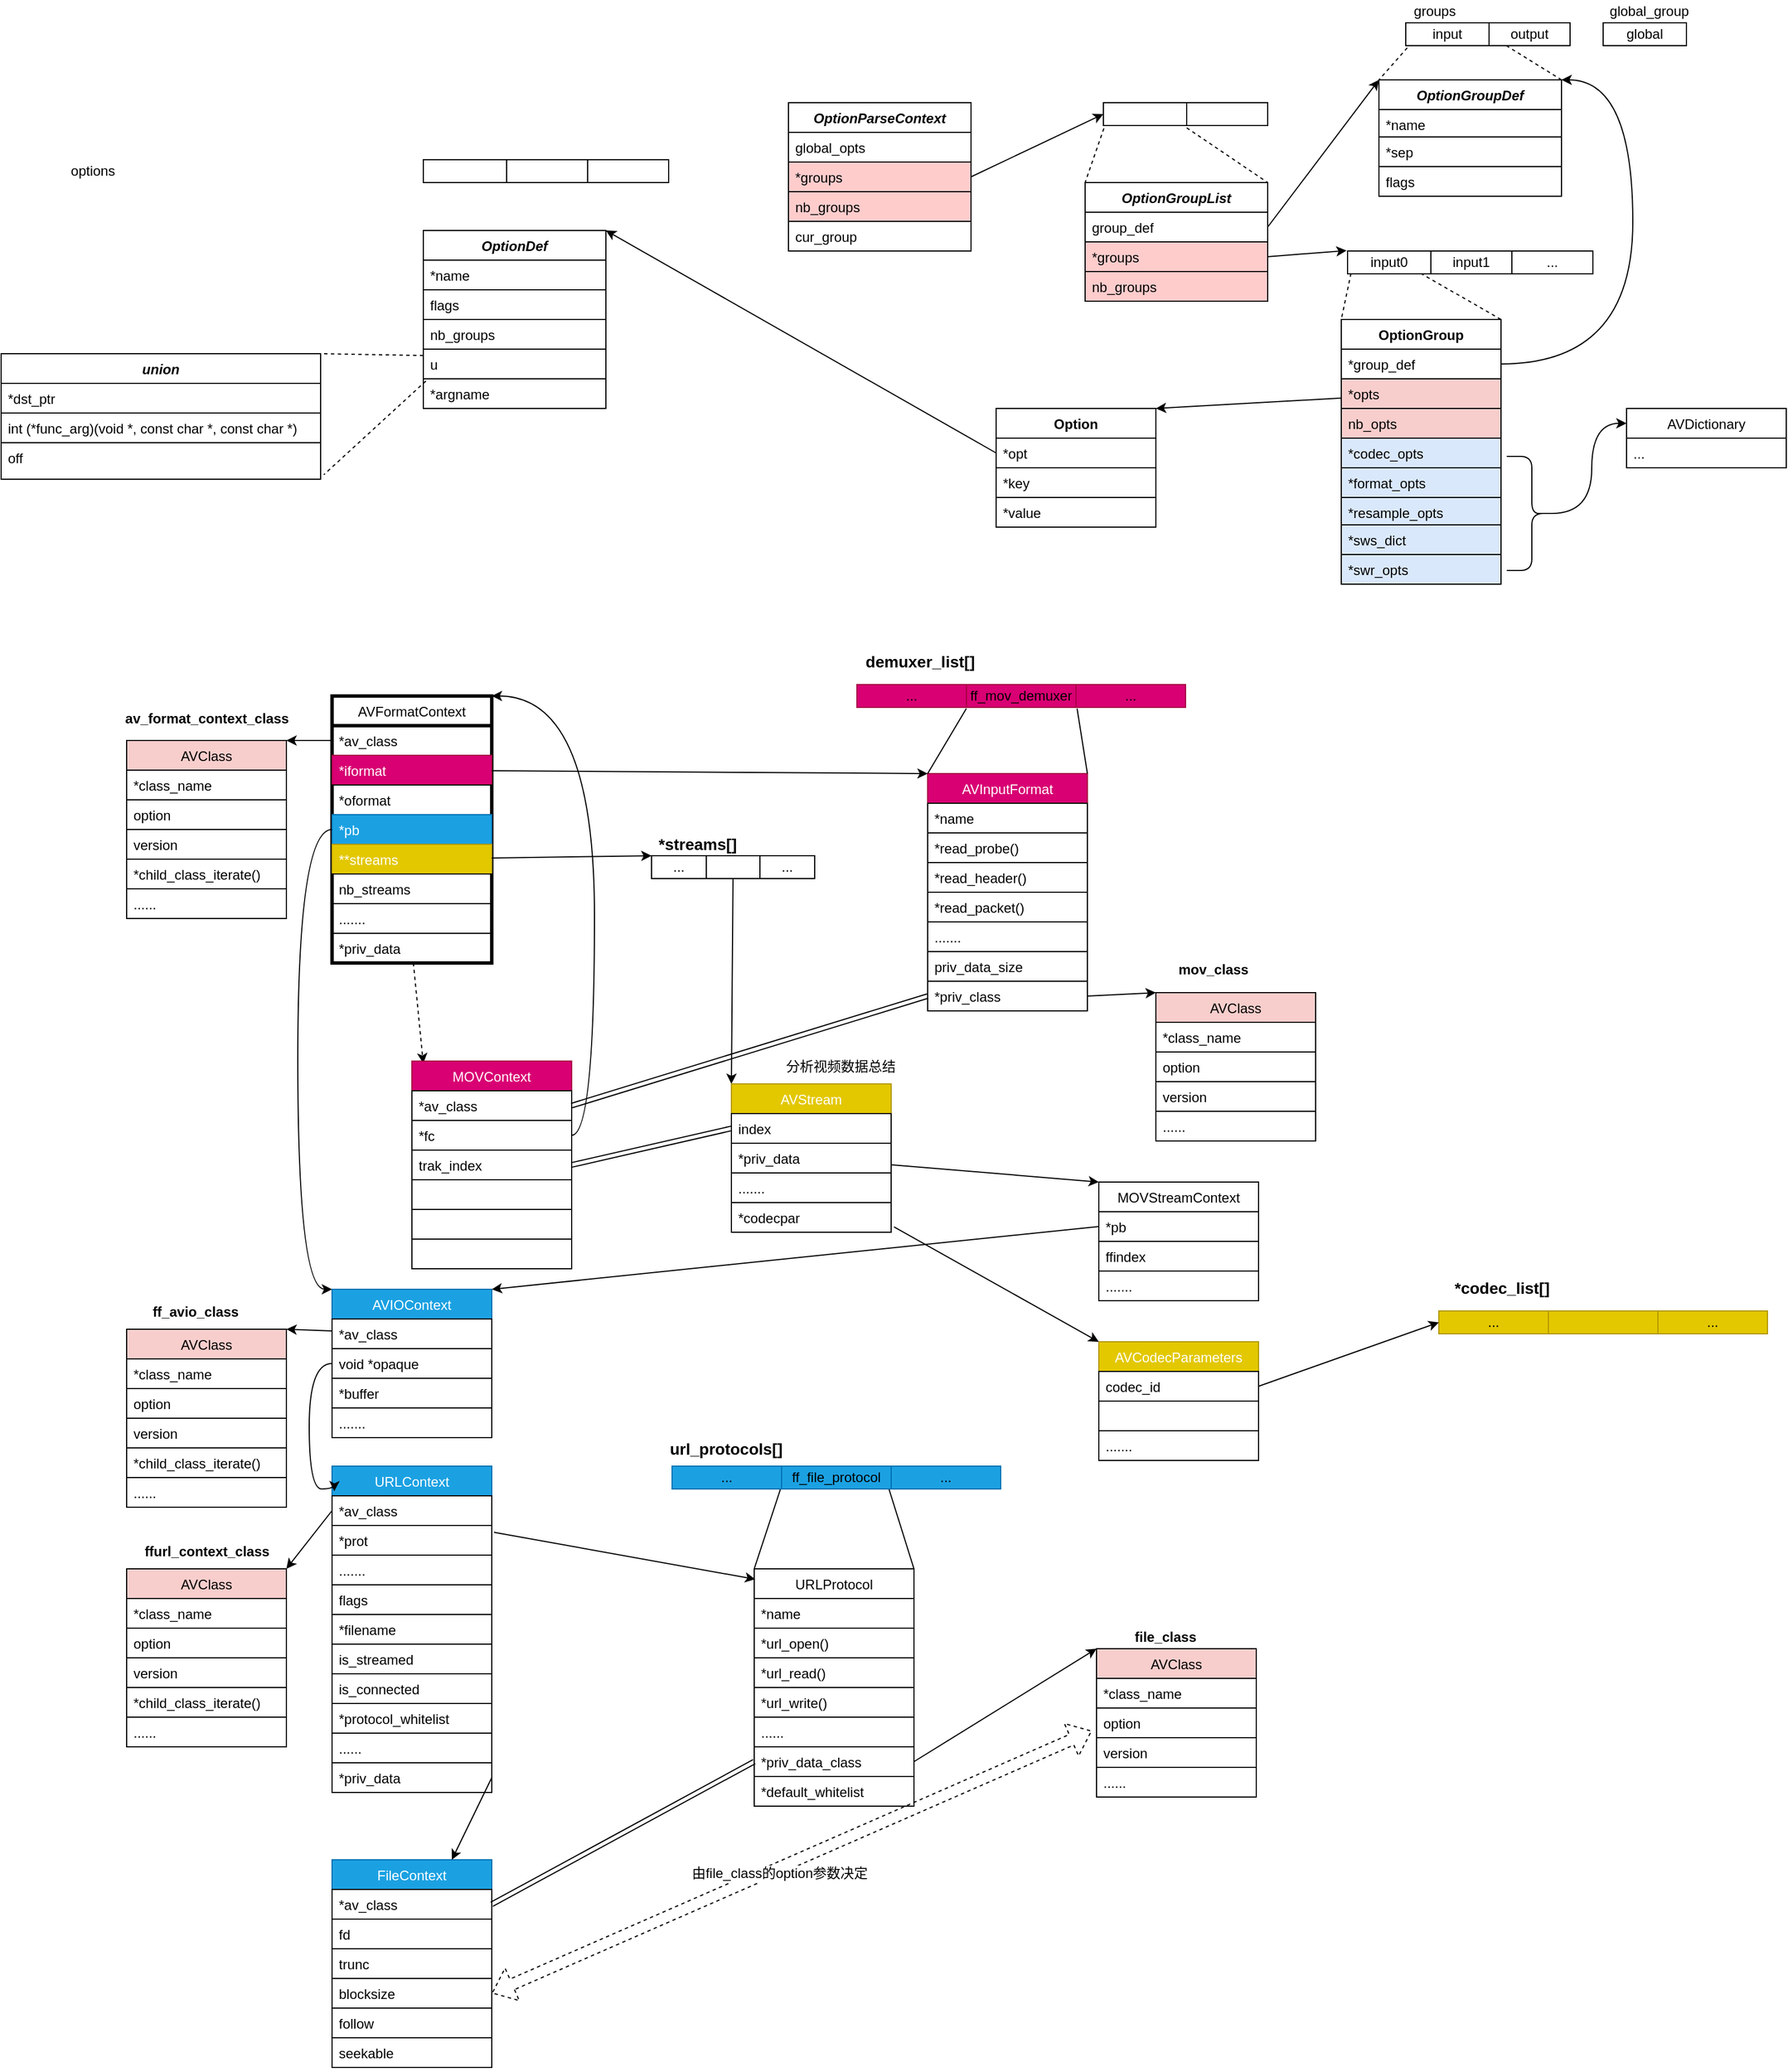 <mxfile version="13.10.6" type="github">
  <diagram id="C5RBs43oDa-KdzZeNtuy" name="Page-1">
    <mxGraphModel dx="1673" dy="831" grid="1" gridSize="10" guides="1" tooltips="1" connect="1" arrows="1" fold="1" page="1" pageScale="1" pageWidth="827" pageHeight="1169" math="0" shadow="0">
      <root>
        <mxCell id="WIyWlLk6GJQsqaUBKTNV-0" />
        <mxCell id="WIyWlLk6GJQsqaUBKTNV-1" parent="WIyWlLk6GJQsqaUBKTNV-0" />
        <mxCell id="zkfFHV4jXpPFQw0GAbJ--0" value="OptionParseContext" style="swimlane;fontStyle=3;align=center;verticalAlign=top;childLayout=stackLayout;horizontal=1;startSize=26;horizontalStack=0;resizeParent=1;resizeLast=0;collapsible=1;marginBottom=0;rounded=0;shadow=0;strokeWidth=1;fillColor=none;" parent="WIyWlLk6GJQsqaUBKTNV-1" vertex="1">
          <mxGeometry x="700" y="90" width="160" height="130" as="geometry">
            <mxRectangle x="230" y="140" width="160" height="26" as="alternateBounds" />
          </mxGeometry>
        </mxCell>
        <mxCell id="zkfFHV4jXpPFQw0GAbJ--1" value="global_opts" style="text;align=left;verticalAlign=top;spacingLeft=4;spacingRight=4;overflow=hidden;rotatable=0;points=[[0,0.5],[1,0.5]];portConstraint=eastwest;strokeColor=#000000;" parent="zkfFHV4jXpPFQw0GAbJ--0" vertex="1">
          <mxGeometry y="26" width="160" height="26" as="geometry" />
        </mxCell>
        <mxCell id="zkfFHV4jXpPFQw0GAbJ--2" value="*groups" style="text;align=left;verticalAlign=top;spacingLeft=4;spacingRight=4;overflow=hidden;rotatable=0;points=[[0,0.5],[1,0.5]];portConstraint=eastwest;rounded=0;shadow=0;html=0;fillColor=#ffcccc;strokeColor=#000000;" parent="zkfFHV4jXpPFQw0GAbJ--0" vertex="1">
          <mxGeometry y="52" width="160" height="26" as="geometry" />
        </mxCell>
        <mxCell id="zkfFHV4jXpPFQw0GAbJ--3" value="nb_groups" style="text;align=left;verticalAlign=top;spacingLeft=4;spacingRight=4;overflow=hidden;rotatable=0;points=[[0,0.5],[1,0.5]];portConstraint=eastwest;rounded=0;shadow=0;html=0;fillColor=#ffcccc;strokeColor=#000000;" parent="zkfFHV4jXpPFQw0GAbJ--0" vertex="1">
          <mxGeometry y="78" width="160" height="26" as="geometry" />
        </mxCell>
        <mxCell id="TLvipWy4CKrnre6s3CON-38" value="cur_group" style="text;align=left;verticalAlign=top;spacingLeft=4;spacingRight=4;overflow=hidden;rotatable=0;points=[[0,0.5],[1,0.5]];portConstraint=eastwest;rounded=0;shadow=0;html=0;strokeColor=#000000;" parent="zkfFHV4jXpPFQw0GAbJ--0" vertex="1">
          <mxGeometry y="104" width="160" height="26" as="geometry" />
        </mxCell>
        <mxCell id="TLvipWy4CKrnre6s3CON-1" value="OptionGroupList" style="swimlane;fontStyle=3;align=center;verticalAlign=top;childLayout=stackLayout;horizontal=1;startSize=26;horizontalStack=0;resizeParent=1;resizeLast=0;collapsible=1;marginBottom=0;rounded=0;shadow=0;strokeWidth=1;fillColor=none;" parent="WIyWlLk6GJQsqaUBKTNV-1" vertex="1">
          <mxGeometry x="960" y="160" width="160" height="104" as="geometry">
            <mxRectangle x="230" y="140" width="160" height="26" as="alternateBounds" />
          </mxGeometry>
        </mxCell>
        <mxCell id="TLvipWy4CKrnre6s3CON-2" value="group_def" style="text;align=left;verticalAlign=top;spacingLeft=4;spacingRight=4;overflow=hidden;rotatable=0;points=[[0,0.5],[1,0.5]];portConstraint=eastwest;strokeColor=#000000;" parent="TLvipWy4CKrnre6s3CON-1" vertex="1">
          <mxGeometry y="26" width="160" height="26" as="geometry" />
        </mxCell>
        <mxCell id="TLvipWy4CKrnre6s3CON-3" value="*groups" style="text;align=left;verticalAlign=top;spacingLeft=4;spacingRight=4;overflow=hidden;rotatable=0;points=[[0,0.5],[1,0.5]];portConstraint=eastwest;rounded=0;shadow=0;html=0;fillColor=#ffcccc;strokeColor=#000000;" parent="TLvipWy4CKrnre6s3CON-1" vertex="1">
          <mxGeometry y="52" width="160" height="26" as="geometry" />
        </mxCell>
        <mxCell id="TLvipWy4CKrnre6s3CON-4" value="nb_groups" style="text;align=left;verticalAlign=top;spacingLeft=4;spacingRight=4;overflow=hidden;rotatable=0;points=[[0,0.5],[1,0.5]];portConstraint=eastwest;rounded=0;shadow=0;html=0;fillColor=#ffcccc;strokeColor=#000000;" parent="TLvipWy4CKrnre6s3CON-1" vertex="1">
          <mxGeometry y="78" width="160" height="26" as="geometry" />
        </mxCell>
        <mxCell id="TLvipWy4CKrnre6s3CON-7" style="rounded=0;orthogonalLoop=1;jettySize=auto;html=1;exitX=1;exitY=0.5;exitDx=0;exitDy=0;entryX=0;entryY=0.5;entryDx=0;entryDy=0;" parent="WIyWlLk6GJQsqaUBKTNV-1" source="zkfFHV4jXpPFQw0GAbJ--2" target="vrONHC7ssq6_6EG-4ylZ-293" edge="1">
          <mxGeometry relative="1" as="geometry">
            <mxPoint x="950" y="110" as="targetPoint" />
          </mxGeometry>
        </mxCell>
        <mxCell id="TLvipWy4CKrnre6s3CON-18" value="OptionGroup" style="swimlane;fontStyle=1;childLayout=stackLayout;horizontal=1;startSize=26;horizontalStack=0;resizeParent=1;resizeParentMax=0;resizeLast=0;collapsible=1;marginBottom=0;fillColor=none;" parent="WIyWlLk6GJQsqaUBKTNV-1" vertex="1">
          <mxGeometry x="1184.5" y="280" width="140" height="232" as="geometry" />
        </mxCell>
        <mxCell id="TLvipWy4CKrnre6s3CON-19" value="*group_def" style="text;fillColor=none;align=left;verticalAlign=top;spacingLeft=4;spacingRight=4;overflow=hidden;rotatable=0;points=[[0,0.5],[1,0.5]];portConstraint=eastwest;strokeColor=#000000;" parent="TLvipWy4CKrnre6s3CON-18" vertex="1">
          <mxGeometry y="26" width="140" height="26" as="geometry" />
        </mxCell>
        <mxCell id="TLvipWy4CKrnre6s3CON-20" value="*opts" style="text;fillColor=#f8cecc;align=left;verticalAlign=top;spacingLeft=4;spacingRight=4;overflow=hidden;rotatable=0;points=[[0,0.5],[1,0.5]];portConstraint=eastwest;strokeColor=#000000;" parent="TLvipWy4CKrnre6s3CON-18" vertex="1">
          <mxGeometry y="52" width="140" height="26" as="geometry" />
        </mxCell>
        <mxCell id="TLvipWy4CKrnre6s3CON-21" value="nb_opts" style="text;fillColor=#f8cecc;align=left;verticalAlign=top;spacingLeft=4;spacingRight=4;overflow=hidden;rotatable=0;points=[[0,0.5],[1,0.5]];portConstraint=eastwest;strokeColor=#000000;" parent="TLvipWy4CKrnre6s3CON-18" vertex="1">
          <mxGeometry y="78" width="140" height="26" as="geometry" />
        </mxCell>
        <mxCell id="TLvipWy4CKrnre6s3CON-23" value="*codec_opts" style="text;fillColor=#dae8fc;align=left;verticalAlign=top;spacingLeft=4;spacingRight=4;overflow=hidden;rotatable=0;points=[[0,0.5],[1,0.5]];portConstraint=eastwest;strokeColor=#000000;" parent="TLvipWy4CKrnre6s3CON-18" vertex="1">
          <mxGeometry y="104" width="140" height="26" as="geometry" />
        </mxCell>
        <mxCell id="TLvipWy4CKrnre6s3CON-27" value="*format_opts" style="text;fillColor=#dae8fc;align=left;verticalAlign=top;spacingLeft=4;spacingRight=4;overflow=hidden;rotatable=0;points=[[0,0.5],[1,0.5]];portConstraint=eastwest;strokeColor=#000000;" parent="TLvipWy4CKrnre6s3CON-18" vertex="1">
          <mxGeometry y="130" width="140" height="26" as="geometry" />
        </mxCell>
        <mxCell id="TLvipWy4CKrnre6s3CON-26" value="*resample_opts" style="text;fillColor=#dae8fc;align=left;verticalAlign=top;spacingLeft=4;spacingRight=4;overflow=hidden;rotatable=0;points=[[0,0.5],[1,0.5]];portConstraint=eastwest;strokeColor=#000000;" parent="TLvipWy4CKrnre6s3CON-18" vertex="1">
          <mxGeometry y="156" width="140" height="24" as="geometry" />
        </mxCell>
        <mxCell id="TLvipWy4CKrnre6s3CON-25" value="*sws_dict" style="text;fillColor=#dae8fc;align=left;verticalAlign=top;spacingLeft=4;spacingRight=4;overflow=hidden;rotatable=0;points=[[0,0.5],[1,0.5]];portConstraint=eastwest;strokeColor=#000000;" parent="TLvipWy4CKrnre6s3CON-18" vertex="1">
          <mxGeometry y="180" width="140" height="26" as="geometry" />
        </mxCell>
        <mxCell id="TLvipWy4CKrnre6s3CON-24" value="*swr_opts" style="text;fillColor=#dae8fc;align=left;verticalAlign=top;spacingLeft=4;spacingRight=4;overflow=hidden;rotatable=0;points=[[0,0.5],[1,0.5]];portConstraint=eastwest;strokeColor=#000000;" parent="TLvipWy4CKrnre6s3CON-18" vertex="1">
          <mxGeometry y="206" width="140" height="26" as="geometry" />
        </mxCell>
        <mxCell id="TLvipWy4CKrnre6s3CON-22" style="rounded=0;orthogonalLoop=1;jettySize=auto;html=1;exitX=1;exitY=0.5;exitDx=0;exitDy=0;entryX=-0.004;entryY=-0.021;entryDx=0;entryDy=0;entryPerimeter=0;" parent="WIyWlLk6GJQsqaUBKTNV-1" source="TLvipWy4CKrnre6s3CON-3" target="vrONHC7ssq6_6EG-4ylZ-308" edge="1">
          <mxGeometry relative="1" as="geometry">
            <mxPoint x="1190" y="220" as="targetPoint" />
          </mxGeometry>
        </mxCell>
        <mxCell id="TLvipWy4CKrnre6s3CON-28" value="AVDictionary" style="swimlane;fontStyle=0;childLayout=stackLayout;horizontal=1;startSize=26;horizontalStack=0;resizeParent=1;resizeParentMax=0;resizeLast=0;collapsible=1;marginBottom=0;fillColor=none;" parent="WIyWlLk6GJQsqaUBKTNV-1" vertex="1">
          <mxGeometry x="1434.5" y="358" width="140" height="52" as="geometry" />
        </mxCell>
        <mxCell id="TLvipWy4CKrnre6s3CON-31" value="..." style="text;fillColor=none;align=left;verticalAlign=top;spacingLeft=4;spacingRight=4;overflow=hidden;rotatable=0;points=[[0,0.5],[1,0.5]];portConstraint=eastwest;strokeColor=#000000;" parent="TLvipWy4CKrnre6s3CON-28" vertex="1">
          <mxGeometry y="26" width="140" height="26" as="geometry" />
        </mxCell>
        <mxCell id="TLvipWy4CKrnre6s3CON-33" style="edgeStyle=orthogonalEdgeStyle;curved=1;rounded=0;orthogonalLoop=1;jettySize=auto;html=1;entryX=0;entryY=0.25;entryDx=0;entryDy=0;exitX=0.1;exitY=0.5;exitDx=0;exitDy=0;exitPerimeter=0;" parent="WIyWlLk6GJQsqaUBKTNV-1" source="TLvipWy4CKrnre6s3CON-32" target="TLvipWy4CKrnre6s3CON-28" edge="1">
          <mxGeometry relative="1" as="geometry" />
        </mxCell>
        <mxCell id="TLvipWy4CKrnre6s3CON-32" value="" style="shape=curlyBracket;whiteSpace=wrap;html=1;rounded=1;fillColor=#ffffff;rotation=-180;" parent="WIyWlLk6GJQsqaUBKTNV-1" vertex="1">
          <mxGeometry x="1329.5" y="400" width="44" height="100" as="geometry" />
        </mxCell>
        <mxCell id="TLvipWy4CKrnre6s3CON-34" value="Option" style="swimlane;fontStyle=1;childLayout=stackLayout;horizontal=1;startSize=26;horizontalStack=0;resizeParent=1;resizeParentMax=0;resizeLast=0;collapsible=1;marginBottom=0;" parent="WIyWlLk6GJQsqaUBKTNV-1" vertex="1">
          <mxGeometry x="882" y="358" width="140" height="104" as="geometry" />
        </mxCell>
        <mxCell id="TLvipWy4CKrnre6s3CON-35" value="*opt" style="text;align=left;verticalAlign=top;spacingLeft=4;spacingRight=4;overflow=hidden;rotatable=0;points=[[0,0.5],[1,0.5]];portConstraint=eastwest;strokeColor=#000000;fillColor=#ffffff;" parent="TLvipWy4CKrnre6s3CON-34" vertex="1">
          <mxGeometry y="26" width="140" height="26" as="geometry" />
        </mxCell>
        <mxCell id="vrONHC7ssq6_6EG-4ylZ-348" value="*key" style="text;align=left;verticalAlign=top;spacingLeft=4;spacingRight=4;overflow=hidden;rotatable=0;points=[[0,0.5],[1,0.5]];portConstraint=eastwest;strokeColor=#000000;fillColor=#ffffff;" vertex="1" parent="TLvipWy4CKrnre6s3CON-34">
          <mxGeometry y="52" width="140" height="26" as="geometry" />
        </mxCell>
        <mxCell id="vrONHC7ssq6_6EG-4ylZ-349" value="*value" style="text;align=left;verticalAlign=top;spacingLeft=4;spacingRight=4;overflow=hidden;rotatable=0;points=[[0,0.5],[1,0.5]];portConstraint=eastwest;strokeColor=#000000;fillColor=#ffffff;" vertex="1" parent="TLvipWy4CKrnre6s3CON-34">
          <mxGeometry y="78" width="140" height="26" as="geometry" />
        </mxCell>
        <mxCell id="TLvipWy4CKrnre6s3CON-36" style="rounded=0;orthogonalLoop=1;jettySize=auto;html=1;entryX=1;entryY=0;entryDx=0;entryDy=0;" parent="WIyWlLk6GJQsqaUBKTNV-1" source="TLvipWy4CKrnre6s3CON-20" target="TLvipWy4CKrnre6s3CON-34" edge="1">
          <mxGeometry relative="1" as="geometry" />
        </mxCell>
        <mxCell id="TLvipWy4CKrnre6s3CON-39" value="OptionGroupDef" style="swimlane;fontStyle=3;align=center;verticalAlign=top;childLayout=stackLayout;horizontal=1;startSize=26;horizontalStack=0;resizeParent=1;resizeLast=0;collapsible=1;marginBottom=0;rounded=0;shadow=0;strokeWidth=1;fillColor=none;" parent="WIyWlLk6GJQsqaUBKTNV-1" vertex="1">
          <mxGeometry x="1217.5" y="70" width="160" height="102" as="geometry">
            <mxRectangle x="230" y="140" width="160" height="26" as="alternateBounds" />
          </mxGeometry>
        </mxCell>
        <mxCell id="TLvipWy4CKrnre6s3CON-40" value="*name" style="text;align=left;verticalAlign=top;spacingLeft=4;spacingRight=4;overflow=hidden;rotatable=0;points=[[0,0.5],[1,0.5]];portConstraint=eastwest;strokeColor=#000000;" parent="TLvipWy4CKrnre6s3CON-39" vertex="1">
          <mxGeometry y="26" width="160" height="24" as="geometry" />
        </mxCell>
        <mxCell id="TLvipWy4CKrnre6s3CON-41" value="*sep" style="text;align=left;verticalAlign=top;spacingLeft=4;spacingRight=4;overflow=hidden;rotatable=0;points=[[0,0.5],[1,0.5]];portConstraint=eastwest;rounded=0;shadow=0;html=0;strokeColor=#000000;" parent="TLvipWy4CKrnre6s3CON-39" vertex="1">
          <mxGeometry y="50" width="160" height="26" as="geometry" />
        </mxCell>
        <mxCell id="TLvipWy4CKrnre6s3CON-42" value="flags" style="text;align=left;verticalAlign=top;spacingLeft=4;spacingRight=4;overflow=hidden;rotatable=0;points=[[0,0.5],[1,0.5]];portConstraint=eastwest;rounded=0;shadow=0;html=0;strokeColor=#000000;" parent="TLvipWy4CKrnre6s3CON-39" vertex="1">
          <mxGeometry y="76" width="160" height="26" as="geometry" />
        </mxCell>
        <mxCell id="TLvipWy4CKrnre6s3CON-45" style="edgeStyle=none;rounded=0;orthogonalLoop=1;jettySize=auto;html=1;exitX=1;exitY=0.5;exitDx=0;exitDy=0;entryX=0;entryY=0;entryDx=0;entryDy=0;" parent="WIyWlLk6GJQsqaUBKTNV-1" source="TLvipWy4CKrnre6s3CON-2" edge="1" target="TLvipWy4CKrnre6s3CON-39">
          <mxGeometry relative="1" as="geometry">
            <mxPoint x="1240" y="20" as="targetPoint" />
          </mxGeometry>
        </mxCell>
        <mxCell id="vrONHC7ssq6_6EG-4ylZ-0" value="URLContext" style="swimlane;fontStyle=0;childLayout=stackLayout;horizontal=1;startSize=26;fillColor=#1ba1e2;horizontalStack=0;resizeParent=1;resizeParentMax=0;resizeLast=0;collapsible=1;marginBottom=0;strokeColor=#006EAF;fontColor=#ffffff;" vertex="1" parent="WIyWlLk6GJQsqaUBKTNV-1">
          <mxGeometry x="300" y="1285" width="140" height="286" as="geometry" />
        </mxCell>
        <mxCell id="vrONHC7ssq6_6EG-4ylZ-1" value="*av_class" style="text;fillColor=none;align=left;verticalAlign=top;spacingLeft=4;spacingRight=4;overflow=hidden;rotatable=0;points=[[0,0.5],[1,0.5]];portConstraint=eastwest;strokeColor=#000000;" vertex="1" parent="vrONHC7ssq6_6EG-4ylZ-0">
          <mxGeometry y="26" width="140" height="26" as="geometry" />
        </mxCell>
        <mxCell id="vrONHC7ssq6_6EG-4ylZ-2" value="*prot" style="text;fillColor=none;align=left;verticalAlign=top;spacingLeft=4;spacingRight=4;overflow=hidden;rotatable=0;points=[[0,0.5],[1,0.5]];portConstraint=eastwest;strokeColor=#000000;" vertex="1" parent="vrONHC7ssq6_6EG-4ylZ-0">
          <mxGeometry y="52" width="140" height="26" as="geometry" />
        </mxCell>
        <mxCell id="vrONHC7ssq6_6EG-4ylZ-3" value="......." style="text;fillColor=none;align=left;verticalAlign=top;spacingLeft=4;spacingRight=4;overflow=hidden;rotatable=0;points=[[0,0.5],[1,0.5]];portConstraint=eastwest;strokeColor=#000000;" vertex="1" parent="vrONHC7ssq6_6EG-4ylZ-0">
          <mxGeometry y="78" width="140" height="26" as="geometry" />
        </mxCell>
        <mxCell id="vrONHC7ssq6_6EG-4ylZ-175" value="flags" style="text;fillColor=none;align=left;verticalAlign=top;spacingLeft=4;spacingRight=4;overflow=hidden;rotatable=0;points=[[0,0.5],[1,0.5]];portConstraint=eastwest;strokeColor=#000000;" vertex="1" parent="vrONHC7ssq6_6EG-4ylZ-0">
          <mxGeometry y="104" width="140" height="26" as="geometry" />
        </mxCell>
        <mxCell id="vrONHC7ssq6_6EG-4ylZ-170" value="*filename" style="text;fillColor=none;align=left;verticalAlign=top;spacingLeft=4;spacingRight=4;overflow=hidden;rotatable=0;points=[[0,0.5],[1,0.5]];portConstraint=eastwest;strokeColor=#000000;" vertex="1" parent="vrONHC7ssq6_6EG-4ylZ-0">
          <mxGeometry y="130" width="140" height="26" as="geometry" />
        </mxCell>
        <mxCell id="vrONHC7ssq6_6EG-4ylZ-171" value="is_streamed" style="text;fillColor=none;align=left;verticalAlign=top;spacingLeft=4;spacingRight=4;overflow=hidden;rotatable=0;points=[[0,0.5],[1,0.5]];portConstraint=eastwest;strokeColor=#000000;" vertex="1" parent="vrONHC7ssq6_6EG-4ylZ-0">
          <mxGeometry y="156" width="140" height="26" as="geometry" />
        </mxCell>
        <mxCell id="vrONHC7ssq6_6EG-4ylZ-172" value="is_connected" style="text;fillColor=none;align=left;verticalAlign=top;spacingLeft=4;spacingRight=4;overflow=hidden;rotatable=0;points=[[0,0.5],[1,0.5]];portConstraint=eastwest;strokeColor=#000000;" vertex="1" parent="vrONHC7ssq6_6EG-4ylZ-0">
          <mxGeometry y="182" width="140" height="26" as="geometry" />
        </mxCell>
        <mxCell id="vrONHC7ssq6_6EG-4ylZ-173" value="*protocol_whitelist" style="text;fillColor=none;align=left;verticalAlign=top;spacingLeft=4;spacingRight=4;overflow=hidden;rotatable=0;points=[[0,0.5],[1,0.5]];portConstraint=eastwest;strokeColor=#000000;" vertex="1" parent="vrONHC7ssq6_6EG-4ylZ-0">
          <mxGeometry y="208" width="140" height="26" as="geometry" />
        </mxCell>
        <mxCell id="vrONHC7ssq6_6EG-4ylZ-174" value="......" style="text;fillColor=none;align=left;verticalAlign=top;spacingLeft=4;spacingRight=4;overflow=hidden;rotatable=0;points=[[0,0.5],[1,0.5]];portConstraint=eastwest;strokeColor=#000000;" vertex="1" parent="vrONHC7ssq6_6EG-4ylZ-0">
          <mxGeometry y="234" width="140" height="26" as="geometry" />
        </mxCell>
        <mxCell id="vrONHC7ssq6_6EG-4ylZ-161" value="*priv_data" style="text;fillColor=none;align=left;verticalAlign=top;spacingLeft=4;spacingRight=4;overflow=hidden;rotatable=0;points=[[0,0.5],[1,0.5]];portConstraint=eastwest;strokeColor=#000000;" vertex="1" parent="vrONHC7ssq6_6EG-4ylZ-0">
          <mxGeometry y="260" width="140" height="26" as="geometry" />
        </mxCell>
        <mxCell id="vrONHC7ssq6_6EG-4ylZ-4" value="URLProtocol" style="swimlane;fontStyle=0;childLayout=stackLayout;horizontal=1;startSize=26;fillColor=none;horizontalStack=0;resizeParent=1;resizeParentMax=0;resizeLast=0;collapsible=1;marginBottom=0;" vertex="1" parent="WIyWlLk6GJQsqaUBKTNV-1">
          <mxGeometry x="670" y="1375" width="140" height="208" as="geometry" />
        </mxCell>
        <mxCell id="vrONHC7ssq6_6EG-4ylZ-5" value="*name" style="text;fillColor=none;align=left;verticalAlign=top;spacingLeft=4;spacingRight=4;overflow=hidden;rotatable=0;points=[[0,0.5],[1,0.5]];portConstraint=eastwest;strokeColor=#000000;" vertex="1" parent="vrONHC7ssq6_6EG-4ylZ-4">
          <mxGeometry y="26" width="140" height="26" as="geometry" />
        </mxCell>
        <mxCell id="vrONHC7ssq6_6EG-4ylZ-6" value="*url_open()" style="text;fillColor=none;align=left;verticalAlign=top;spacingLeft=4;spacingRight=4;overflow=hidden;rotatable=0;points=[[0,0.5],[1,0.5]];portConstraint=eastwest;strokeColor=#000000;" vertex="1" parent="vrONHC7ssq6_6EG-4ylZ-4">
          <mxGeometry y="52" width="140" height="26" as="geometry" />
        </mxCell>
        <mxCell id="vrONHC7ssq6_6EG-4ylZ-8" value="*url_read()" style="text;fillColor=none;align=left;verticalAlign=top;spacingLeft=4;spacingRight=4;overflow=hidden;rotatable=0;points=[[0,0.5],[1,0.5]];portConstraint=eastwest;strokeColor=#000000;" vertex="1" parent="vrONHC7ssq6_6EG-4ylZ-4">
          <mxGeometry y="78" width="140" height="26" as="geometry" />
        </mxCell>
        <mxCell id="vrONHC7ssq6_6EG-4ylZ-9" value="*url_write()" style="text;fillColor=none;align=left;verticalAlign=top;spacingLeft=4;spacingRight=4;overflow=hidden;rotatable=0;points=[[0,0.5],[1,0.5]];portConstraint=eastwest;strokeColor=#000000;" vertex="1" parent="vrONHC7ssq6_6EG-4ylZ-4">
          <mxGeometry y="104" width="140" height="26" as="geometry" />
        </mxCell>
        <mxCell id="vrONHC7ssq6_6EG-4ylZ-10" value="......" style="text;fillColor=none;align=left;verticalAlign=top;spacingLeft=4;spacingRight=4;overflow=hidden;rotatable=0;points=[[0,0.5],[1,0.5]];portConstraint=eastwest;strokeColor=#000000;" vertex="1" parent="vrONHC7ssq6_6EG-4ylZ-4">
          <mxGeometry y="130" width="140" height="26" as="geometry" />
        </mxCell>
        <mxCell id="vrONHC7ssq6_6EG-4ylZ-181" value="*priv_data_class" style="text;fillColor=none;align=left;verticalAlign=top;spacingLeft=4;spacingRight=4;overflow=hidden;rotatable=0;points=[[0,0.5],[1,0.5]];portConstraint=eastwest;strokeColor=#000000;" vertex="1" parent="vrONHC7ssq6_6EG-4ylZ-4">
          <mxGeometry y="156" width="140" height="26" as="geometry" />
        </mxCell>
        <mxCell id="vrONHC7ssq6_6EG-4ylZ-11" value="*default_whitelist" style="text;fillColor=none;align=left;verticalAlign=top;spacingLeft=4;spacingRight=4;overflow=hidden;rotatable=0;points=[[0,0.5],[1,0.5]];portConstraint=eastwest;strokeColor=#000000;" vertex="1" parent="vrONHC7ssq6_6EG-4ylZ-4">
          <mxGeometry y="182" width="140" height="26" as="geometry" />
        </mxCell>
        <mxCell id="vrONHC7ssq6_6EG-4ylZ-12" style="rounded=0;orthogonalLoop=1;jettySize=auto;html=1;entryX=0.007;entryY=0.044;entryDx=0;entryDy=0;entryPerimeter=0;exitX=1.014;exitY=0.231;exitDx=0;exitDy=0;exitPerimeter=0;" edge="1" parent="WIyWlLk6GJQsqaUBKTNV-1" source="vrONHC7ssq6_6EG-4ylZ-2" target="vrONHC7ssq6_6EG-4ylZ-4">
          <mxGeometry relative="1" as="geometry" />
        </mxCell>
        <mxCell id="vrONHC7ssq6_6EG-4ylZ-14" value="AVClass" style="swimlane;fontStyle=0;childLayout=stackLayout;horizontal=1;startSize=26;fillColor=#f8cecc;horizontalStack=0;resizeParent=1;resizeParentMax=0;resizeLast=0;collapsible=1;marginBottom=0;" vertex="1" parent="WIyWlLk6GJQsqaUBKTNV-1">
          <mxGeometry x="120" y="1375" width="140" height="156" as="geometry" />
        </mxCell>
        <mxCell id="vrONHC7ssq6_6EG-4ylZ-157" value="*class_name" style="text;fillColor=none;align=left;verticalAlign=top;spacingLeft=4;spacingRight=4;overflow=hidden;rotatable=0;points=[[0,0.5],[1,0.5]];portConstraint=eastwest;strokeColor=#000000;" vertex="1" parent="vrONHC7ssq6_6EG-4ylZ-14">
          <mxGeometry y="26" width="140" height="26" as="geometry" />
        </mxCell>
        <mxCell id="vrONHC7ssq6_6EG-4ylZ-158" value="option" style="text;fillColor=none;align=left;verticalAlign=top;spacingLeft=4;spacingRight=4;overflow=hidden;rotatable=0;points=[[0,0.5],[1,0.5]];portConstraint=eastwest;strokeColor=#000000;" vertex="1" parent="vrONHC7ssq6_6EG-4ylZ-14">
          <mxGeometry y="52" width="140" height="26" as="geometry" />
        </mxCell>
        <mxCell id="vrONHC7ssq6_6EG-4ylZ-15" value="version" style="text;fillColor=none;align=left;verticalAlign=top;spacingLeft=4;spacingRight=4;overflow=hidden;rotatable=0;points=[[0,0.5],[1,0.5]];portConstraint=eastwest;strokeColor=#000000;" vertex="1" parent="vrONHC7ssq6_6EG-4ylZ-14">
          <mxGeometry y="78" width="140" height="26" as="geometry" />
        </mxCell>
        <mxCell id="vrONHC7ssq6_6EG-4ylZ-16" value="*child_class_iterate()" style="text;fillColor=none;align=left;verticalAlign=top;spacingLeft=4;spacingRight=4;overflow=hidden;rotatable=0;points=[[0,0.5],[1,0.5]];portConstraint=eastwest;strokeColor=#000000;" vertex="1" parent="vrONHC7ssq6_6EG-4ylZ-14">
          <mxGeometry y="104" width="140" height="26" as="geometry" />
        </mxCell>
        <mxCell id="vrONHC7ssq6_6EG-4ylZ-17" value="......" style="text;fillColor=none;align=left;verticalAlign=top;spacingLeft=4;spacingRight=4;overflow=hidden;rotatable=0;points=[[0,0.5],[1,0.5]];portConstraint=eastwest;strokeColor=#000000;" vertex="1" parent="vrONHC7ssq6_6EG-4ylZ-14">
          <mxGeometry y="130" width="140" height="26" as="geometry" />
        </mxCell>
        <mxCell id="vrONHC7ssq6_6EG-4ylZ-18" style="edgeStyle=none;rounded=0;orthogonalLoop=1;jettySize=auto;html=1;entryX=1;entryY=0;entryDx=0;entryDy=0;exitX=0;exitY=0.5;exitDx=0;exitDy=0;" edge="1" parent="WIyWlLk6GJQsqaUBKTNV-1" source="vrONHC7ssq6_6EG-4ylZ-1" target="vrONHC7ssq6_6EG-4ylZ-14">
          <mxGeometry relative="1" as="geometry" />
        </mxCell>
        <mxCell id="vrONHC7ssq6_6EG-4ylZ-20" value="AVIOContext" style="swimlane;fontStyle=0;childLayout=stackLayout;horizontal=1;startSize=26;fillColor=#1ba1e2;horizontalStack=0;resizeParent=1;resizeParentMax=0;resizeLast=0;collapsible=1;marginBottom=0;strokeColor=#006EAF;fontColor=#ffffff;" vertex="1" parent="WIyWlLk6GJQsqaUBKTNV-1">
          <mxGeometry x="300" y="1130" width="140" height="130" as="geometry" />
        </mxCell>
        <mxCell id="vrONHC7ssq6_6EG-4ylZ-21" value="*av_class" style="text;fillColor=none;align=left;verticalAlign=top;spacingLeft=4;spacingRight=4;overflow=hidden;rotatable=0;points=[[0,0.5],[1,0.5]];portConstraint=eastwest;strokeColor=#000000;" vertex="1" parent="vrONHC7ssq6_6EG-4ylZ-20">
          <mxGeometry y="26" width="140" height="26" as="geometry" />
        </mxCell>
        <mxCell id="vrONHC7ssq6_6EG-4ylZ-22" value="void *opaque" style="text;fillColor=none;align=left;verticalAlign=top;spacingLeft=4;spacingRight=4;overflow=hidden;rotatable=0;points=[[0,0.5],[1,0.5]];portConstraint=eastwest;strokeColor=#000000;" vertex="1" parent="vrONHC7ssq6_6EG-4ylZ-20">
          <mxGeometry y="52" width="140" height="26" as="geometry" />
        </mxCell>
        <mxCell id="vrONHC7ssq6_6EG-4ylZ-189" value="*buffer" style="text;fillColor=none;align=left;verticalAlign=top;spacingLeft=4;spacingRight=4;overflow=hidden;rotatable=0;points=[[0,0.5],[1,0.5]];portConstraint=eastwest;strokeColor=#000000;" vertex="1" parent="vrONHC7ssq6_6EG-4ylZ-20">
          <mxGeometry y="78" width="140" height="26" as="geometry" />
        </mxCell>
        <mxCell id="vrONHC7ssq6_6EG-4ylZ-23" value="......." style="text;fillColor=none;align=left;verticalAlign=top;spacingLeft=4;spacingRight=4;overflow=hidden;rotatable=0;points=[[0,0.5],[1,0.5]];portConstraint=eastwest;strokeColor=#000000;" vertex="1" parent="vrONHC7ssq6_6EG-4ylZ-20">
          <mxGeometry y="104" width="140" height="26" as="geometry" />
        </mxCell>
        <mxCell id="vrONHC7ssq6_6EG-4ylZ-24" style="edgeStyle=orthogonalEdgeStyle;rounded=0;orthogonalLoop=1;jettySize=auto;html=1;entryX=0.014;entryY=0.077;entryDx=0;entryDy=0;entryPerimeter=0;exitX=0;exitY=0.5;exitDx=0;exitDy=0;curved=1;" edge="1" parent="WIyWlLk6GJQsqaUBKTNV-1" source="vrONHC7ssq6_6EG-4ylZ-22" target="vrONHC7ssq6_6EG-4ylZ-0">
          <mxGeometry relative="1" as="geometry">
            <Array as="points">
              <mxPoint x="280" y="1195" />
              <mxPoint x="280" y="1305" />
              <mxPoint x="302" y="1305" />
            </Array>
          </mxGeometry>
        </mxCell>
        <mxCell id="vrONHC7ssq6_6EG-4ylZ-25" value="AVClass" style="swimlane;fontStyle=0;childLayout=stackLayout;horizontal=1;startSize=26;fillColor=#f8cecc;horizontalStack=0;resizeParent=1;resizeParentMax=0;resizeLast=0;collapsible=1;marginBottom=0;" vertex="1" parent="WIyWlLk6GJQsqaUBKTNV-1">
          <mxGeometry x="120" y="1165" width="140" height="156" as="geometry" />
        </mxCell>
        <mxCell id="vrONHC7ssq6_6EG-4ylZ-155" value="*class_name" style="text;fillColor=none;align=left;verticalAlign=top;spacingLeft=4;spacingRight=4;overflow=hidden;rotatable=0;points=[[0,0.5],[1,0.5]];portConstraint=eastwest;strokeColor=#000000;" vertex="1" parent="vrONHC7ssq6_6EG-4ylZ-25">
          <mxGeometry y="26" width="140" height="26" as="geometry" />
        </mxCell>
        <mxCell id="vrONHC7ssq6_6EG-4ylZ-156" value="option" style="text;fillColor=none;align=left;verticalAlign=top;spacingLeft=4;spacingRight=4;overflow=hidden;rotatable=0;points=[[0,0.5],[1,0.5]];portConstraint=eastwest;strokeColor=#000000;" vertex="1" parent="vrONHC7ssq6_6EG-4ylZ-25">
          <mxGeometry y="52" width="140" height="26" as="geometry" />
        </mxCell>
        <mxCell id="vrONHC7ssq6_6EG-4ylZ-26" value="version" style="text;fillColor=none;align=left;verticalAlign=top;spacingLeft=4;spacingRight=4;overflow=hidden;rotatable=0;points=[[0,0.5],[1,0.5]];portConstraint=eastwest;strokeColor=#000000;" vertex="1" parent="vrONHC7ssq6_6EG-4ylZ-25">
          <mxGeometry y="78" width="140" height="26" as="geometry" />
        </mxCell>
        <mxCell id="vrONHC7ssq6_6EG-4ylZ-27" value="*child_class_iterate()" style="text;fillColor=none;align=left;verticalAlign=top;spacingLeft=4;spacingRight=4;overflow=hidden;rotatable=0;points=[[0,0.5],[1,0.5]];portConstraint=eastwest;strokeColor=#000000;" vertex="1" parent="vrONHC7ssq6_6EG-4ylZ-25">
          <mxGeometry y="104" width="140" height="26" as="geometry" />
        </mxCell>
        <mxCell id="vrONHC7ssq6_6EG-4ylZ-28" value="......" style="text;fillColor=none;align=left;verticalAlign=top;spacingLeft=4;spacingRight=4;overflow=hidden;rotatable=0;points=[[0,0.5],[1,0.5]];portConstraint=eastwest;strokeColor=#000000;" vertex="1" parent="vrONHC7ssq6_6EG-4ylZ-25">
          <mxGeometry y="130" width="140" height="26" as="geometry" />
        </mxCell>
        <mxCell id="vrONHC7ssq6_6EG-4ylZ-29" style="rounded=0;orthogonalLoop=1;jettySize=auto;html=1;entryX=1;entryY=0;entryDx=0;entryDy=0;" edge="1" parent="WIyWlLk6GJQsqaUBKTNV-1" source="vrONHC7ssq6_6EG-4ylZ-21" target="vrONHC7ssq6_6EG-4ylZ-25">
          <mxGeometry relative="1" as="geometry" />
        </mxCell>
        <mxCell id="vrONHC7ssq6_6EG-4ylZ-30" value="ff_avio_class" style="text;html=1;align=center;verticalAlign=middle;resizable=0;points=[];autosize=1;fontStyle=1" vertex="1" parent="WIyWlLk6GJQsqaUBKTNV-1">
          <mxGeometry x="135" y="1140" width="90" height="20" as="geometry" />
        </mxCell>
        <mxCell id="vrONHC7ssq6_6EG-4ylZ-31" value="ffurl_context_class" style="text;html=1;align=center;verticalAlign=middle;resizable=0;points=[];autosize=1;fontStyle=1" vertex="1" parent="WIyWlLk6GJQsqaUBKTNV-1">
          <mxGeometry x="130" y="1350" width="120" height="20" as="geometry" />
        </mxCell>
        <mxCell id="vrONHC7ssq6_6EG-4ylZ-32" value="AVFormatContext" style="swimlane;fontStyle=0;childLayout=stackLayout;horizontal=1;startSize=26;horizontalStack=0;resizeParent=1;resizeParentMax=0;resizeLast=0;collapsible=1;marginBottom=0;rounded=0;glass=0;strokeWidth=3;fontSize=12;labelBackgroundColor=none;" vertex="1" parent="WIyWlLk6GJQsqaUBKTNV-1">
          <mxGeometry x="300" y="610" width="140" height="234" as="geometry" />
        </mxCell>
        <mxCell id="vrONHC7ssq6_6EG-4ylZ-33" value="*av_class" style="text;fillColor=none;align=left;verticalAlign=top;spacingLeft=4;spacingRight=4;overflow=hidden;rotatable=0;points=[[0,0.5],[1,0.5]];portConstraint=eastwest;strokeColor=#000000;" vertex="1" parent="vrONHC7ssq6_6EG-4ylZ-32">
          <mxGeometry y="26" width="140" height="26" as="geometry" />
        </mxCell>
        <mxCell id="vrONHC7ssq6_6EG-4ylZ-34" value="*iformat" style="text;fillColor=#d80073;align=left;verticalAlign=top;spacingLeft=4;spacingRight=4;overflow=hidden;rotatable=0;points=[[0,0.5],[1,0.5]];portConstraint=eastwest;strokeColor=#A50040;fontColor=#ffffff;" vertex="1" parent="vrONHC7ssq6_6EG-4ylZ-32">
          <mxGeometry y="52" width="140" height="26" as="geometry" />
        </mxCell>
        <mxCell id="vrONHC7ssq6_6EG-4ylZ-36" value="*oformat" style="text;fillColor=none;align=left;verticalAlign=top;spacingLeft=4;spacingRight=4;overflow=hidden;rotatable=0;points=[[0,0.5],[1,0.5]];portConstraint=eastwest;strokeColor=#000000;" vertex="1" parent="vrONHC7ssq6_6EG-4ylZ-32">
          <mxGeometry y="78" width="140" height="26" as="geometry" />
        </mxCell>
        <mxCell id="vrONHC7ssq6_6EG-4ylZ-37" value="*pb" style="text;fillColor=#1ba1e2;align=left;verticalAlign=top;spacingLeft=4;spacingRight=4;overflow=hidden;rotatable=0;points=[[0,0.5],[1,0.5]];portConstraint=eastwest;strokeColor=#006EAF;fontColor=#ffffff;" vertex="1" parent="vrONHC7ssq6_6EG-4ylZ-32">
          <mxGeometry y="104" width="140" height="26" as="geometry" />
        </mxCell>
        <mxCell id="vrONHC7ssq6_6EG-4ylZ-234" value="**streams" style="text;fillColor=#e3c800;align=left;verticalAlign=top;spacingLeft=4;spacingRight=4;overflow=hidden;rotatable=0;points=[[0,0.5],[1,0.5]];portConstraint=eastwest;strokeColor=#B09500;fontColor=#ffffff;" vertex="1" parent="vrONHC7ssq6_6EG-4ylZ-32">
          <mxGeometry y="130" width="140" height="26" as="geometry" />
        </mxCell>
        <mxCell id="vrONHC7ssq6_6EG-4ylZ-39" value="nb_streams" style="text;fillColor=none;align=left;verticalAlign=top;spacingLeft=4;spacingRight=4;overflow=hidden;rotatable=0;points=[[0,0.5],[1,0.5]];portConstraint=eastwest;strokeColor=#000000;" vertex="1" parent="vrONHC7ssq6_6EG-4ylZ-32">
          <mxGeometry y="156" width="140" height="26" as="geometry" />
        </mxCell>
        <mxCell id="vrONHC7ssq6_6EG-4ylZ-35" value="......." style="text;fillColor=none;align=left;verticalAlign=top;spacingLeft=4;spacingRight=4;overflow=hidden;rotatable=0;points=[[0,0.5],[1,0.5]];portConstraint=eastwest;strokeColor=#000000;" vertex="1" parent="vrONHC7ssq6_6EG-4ylZ-32">
          <mxGeometry y="182" width="140" height="26" as="geometry" />
        </mxCell>
        <mxCell id="vrONHC7ssq6_6EG-4ylZ-194" value="*priv_data" style="text;fillColor=none;align=left;verticalAlign=top;spacingLeft=4;spacingRight=4;overflow=hidden;rotatable=0;points=[[0,0.5],[1,0.5]];portConstraint=eastwest;strokeColor=#000000;" vertex="1" parent="vrONHC7ssq6_6EG-4ylZ-32">
          <mxGeometry y="208" width="140" height="26" as="geometry" />
        </mxCell>
        <mxCell id="vrONHC7ssq6_6EG-4ylZ-38" style="edgeStyle=orthogonalEdgeStyle;rounded=0;orthogonalLoop=1;jettySize=auto;html=1;entryX=0;entryY=0;entryDx=0;entryDy=0;exitX=0;exitY=0.5;exitDx=0;exitDy=0;curved=1;" edge="1" parent="WIyWlLk6GJQsqaUBKTNV-1" source="vrONHC7ssq6_6EG-4ylZ-37" target="vrONHC7ssq6_6EG-4ylZ-20">
          <mxGeometry relative="1" as="geometry">
            <Array as="points">
              <mxPoint x="270" y="727" />
              <mxPoint x="270" y="1130" />
            </Array>
          </mxGeometry>
        </mxCell>
        <mxCell id="vrONHC7ssq6_6EG-4ylZ-40" value="AVInputFormat" style="swimlane;fontStyle=0;childLayout=stackLayout;horizontal=1;startSize=26;horizontalStack=0;resizeParent=1;resizeParentMax=0;resizeLast=0;collapsible=1;marginBottom=0;fillColor=#d80073;strokeColor=#A50040;fontColor=#ffffff;" vertex="1" parent="WIyWlLk6GJQsqaUBKTNV-1">
          <mxGeometry x="822" y="678" width="140" height="208" as="geometry" />
        </mxCell>
        <mxCell id="vrONHC7ssq6_6EG-4ylZ-41" value="*name" style="text;align=left;verticalAlign=top;spacingLeft=4;spacingRight=4;overflow=hidden;rotatable=0;points=[[0,0.5],[1,0.5]];portConstraint=eastwest;fillColor=#ffffff;strokeColor=#000000;" vertex="1" parent="vrONHC7ssq6_6EG-4ylZ-40">
          <mxGeometry y="26" width="140" height="26" as="geometry" />
        </mxCell>
        <mxCell id="vrONHC7ssq6_6EG-4ylZ-58" value="*read_probe()" style="text;align=left;verticalAlign=top;spacingLeft=4;spacingRight=4;overflow=hidden;rotatable=0;points=[[0,0.5],[1,0.5]];portConstraint=eastwest;fillColor=#ffffff;strokeColor=#000000;" vertex="1" parent="vrONHC7ssq6_6EG-4ylZ-40">
          <mxGeometry y="52" width="140" height="26" as="geometry" />
        </mxCell>
        <mxCell id="vrONHC7ssq6_6EG-4ylZ-59" value="*read_header()" style="text;align=left;verticalAlign=top;spacingLeft=4;spacingRight=4;overflow=hidden;rotatable=0;points=[[0,0.5],[1,0.5]];portConstraint=eastwest;fillColor=#ffffff;strokeColor=#000000;" vertex="1" parent="vrONHC7ssq6_6EG-4ylZ-40">
          <mxGeometry y="78" width="140" height="26" as="geometry" />
        </mxCell>
        <mxCell id="vrONHC7ssq6_6EG-4ylZ-43" value="*read_packet()" style="text;align=left;verticalAlign=top;spacingLeft=4;spacingRight=4;overflow=hidden;rotatable=0;points=[[0,0.5],[1,0.5]];portConstraint=eastwest;fillColor=#ffffff;strokeColor=#000000;" vertex="1" parent="vrONHC7ssq6_6EG-4ylZ-40">
          <mxGeometry y="104" width="140" height="26" as="geometry" />
        </mxCell>
        <mxCell id="vrONHC7ssq6_6EG-4ylZ-46" value="......." style="text;align=left;verticalAlign=top;spacingLeft=4;spacingRight=4;overflow=hidden;rotatable=0;points=[[0,0.5],[1,0.5]];portConstraint=eastwest;fillColor=#ffffff;strokeColor=#000000;" vertex="1" parent="vrONHC7ssq6_6EG-4ylZ-40">
          <mxGeometry y="130" width="140" height="26" as="geometry" />
        </mxCell>
        <mxCell id="vrONHC7ssq6_6EG-4ylZ-191" value="priv_data_size" style="text;align=left;verticalAlign=top;spacingLeft=4;spacingRight=4;overflow=hidden;rotatable=0;points=[[0,0.5],[1,0.5]];portConstraint=eastwest;fillColor=#ffffff;strokeColor=#000000;" vertex="1" parent="vrONHC7ssq6_6EG-4ylZ-40">
          <mxGeometry y="156" width="140" height="26" as="geometry" />
        </mxCell>
        <mxCell id="vrONHC7ssq6_6EG-4ylZ-192" value="*priv_class" style="text;align=left;verticalAlign=top;spacingLeft=4;spacingRight=4;overflow=hidden;rotatable=0;points=[[0,0.5],[1,0.5]];portConstraint=eastwest;fillColor=#ffffff;strokeColor=#000000;" vertex="1" parent="vrONHC7ssq6_6EG-4ylZ-40">
          <mxGeometry y="182" width="140" height="26" as="geometry" />
        </mxCell>
        <mxCell id="vrONHC7ssq6_6EG-4ylZ-47" style="rounded=0;orthogonalLoop=1;jettySize=auto;html=1;entryX=0;entryY=0;entryDx=0;entryDy=0;" edge="1" parent="WIyWlLk6GJQsqaUBKTNV-1" source="vrONHC7ssq6_6EG-4ylZ-34" target="vrONHC7ssq6_6EG-4ylZ-40">
          <mxGeometry relative="1" as="geometry" />
        </mxCell>
        <mxCell id="vrONHC7ssq6_6EG-4ylZ-48" value="AVClass" style="swimlane;fontStyle=0;childLayout=stackLayout;horizontal=1;startSize=26;fillColor=#f8cecc;horizontalStack=0;resizeParent=1;resizeParentMax=0;resizeLast=0;collapsible=1;marginBottom=0;" vertex="1" parent="WIyWlLk6GJQsqaUBKTNV-1">
          <mxGeometry x="1022" y="870" width="140" height="130" as="geometry" />
        </mxCell>
        <mxCell id="vrONHC7ssq6_6EG-4ylZ-49" value="*class_name" style="text;fillColor=none;align=left;verticalAlign=top;spacingLeft=4;spacingRight=4;overflow=hidden;rotatable=0;points=[[0,0.5],[1,0.5]];portConstraint=eastwest;strokeColor=#000000;" vertex="1" parent="vrONHC7ssq6_6EG-4ylZ-48">
          <mxGeometry y="26" width="140" height="26" as="geometry" />
        </mxCell>
        <mxCell id="vrONHC7ssq6_6EG-4ylZ-50" value="option" style="text;fillColor=none;align=left;verticalAlign=top;spacingLeft=4;spacingRight=4;overflow=hidden;rotatable=0;points=[[0,0.5],[1,0.5]];portConstraint=eastwest;strokeColor=#000000;" vertex="1" parent="vrONHC7ssq6_6EG-4ylZ-48">
          <mxGeometry y="52" width="140" height="26" as="geometry" />
        </mxCell>
        <mxCell id="vrONHC7ssq6_6EG-4ylZ-151" value="version" style="text;fillColor=none;align=left;verticalAlign=top;spacingLeft=4;spacingRight=4;overflow=hidden;rotatable=0;points=[[0,0.5],[1,0.5]];portConstraint=eastwest;strokeColor=#000000;" vertex="1" parent="vrONHC7ssq6_6EG-4ylZ-48">
          <mxGeometry y="78" width="140" height="26" as="geometry" />
        </mxCell>
        <mxCell id="vrONHC7ssq6_6EG-4ylZ-51" value="......" style="text;fillColor=none;align=left;verticalAlign=top;spacingLeft=4;spacingRight=4;overflow=hidden;rotatable=0;points=[[0,0.5],[1,0.5]];portConstraint=eastwest;strokeColor=#000000;" vertex="1" parent="vrONHC7ssq6_6EG-4ylZ-48">
          <mxGeometry y="104" width="140" height="26" as="geometry" />
        </mxCell>
        <mxCell id="vrONHC7ssq6_6EG-4ylZ-52" style="edgeStyle=none;rounded=0;orthogonalLoop=1;jettySize=auto;html=1;entryX=0;entryY=0;entryDx=0;entryDy=0;exitX=1;exitY=0.5;exitDx=0;exitDy=0;" edge="1" parent="WIyWlLk6GJQsqaUBKTNV-1" source="vrONHC7ssq6_6EG-4ylZ-192" target="vrONHC7ssq6_6EG-4ylZ-48">
          <mxGeometry relative="1" as="geometry">
            <mxPoint x="962" y="749.067" as="sourcePoint" />
          </mxGeometry>
        </mxCell>
        <mxCell id="vrONHC7ssq6_6EG-4ylZ-53" value="AVClass" style="swimlane;fontStyle=0;childLayout=stackLayout;horizontal=1;startSize=26;fillColor=#f8cecc;horizontalStack=0;resizeParent=1;resizeParentMax=0;resizeLast=0;collapsible=1;marginBottom=0;" vertex="1" parent="WIyWlLk6GJQsqaUBKTNV-1">
          <mxGeometry x="120" y="649" width="140" height="156" as="geometry" />
        </mxCell>
        <mxCell id="vrONHC7ssq6_6EG-4ylZ-153" value="*class_name" style="text;fillColor=none;align=left;verticalAlign=top;spacingLeft=4;spacingRight=4;overflow=hidden;rotatable=0;points=[[0,0.5],[1,0.5]];portConstraint=eastwest;strokeColor=#000000;" vertex="1" parent="vrONHC7ssq6_6EG-4ylZ-53">
          <mxGeometry y="26" width="140" height="26" as="geometry" />
        </mxCell>
        <mxCell id="vrONHC7ssq6_6EG-4ylZ-54" value="option" style="text;fillColor=none;align=left;verticalAlign=top;spacingLeft=4;spacingRight=4;overflow=hidden;rotatable=0;points=[[0,0.5],[1,0.5]];portConstraint=eastwest;strokeColor=#000000;" vertex="1" parent="vrONHC7ssq6_6EG-4ylZ-53">
          <mxGeometry y="52" width="140" height="26" as="geometry" />
        </mxCell>
        <mxCell id="vrONHC7ssq6_6EG-4ylZ-154" value="version" style="text;fillColor=none;align=left;verticalAlign=top;spacingLeft=4;spacingRight=4;overflow=hidden;rotatable=0;points=[[0,0.5],[1,0.5]];portConstraint=eastwest;strokeColor=#000000;" vertex="1" parent="vrONHC7ssq6_6EG-4ylZ-53">
          <mxGeometry y="78" width="140" height="26" as="geometry" />
        </mxCell>
        <mxCell id="vrONHC7ssq6_6EG-4ylZ-55" value="*child_class_iterate()" style="text;fillColor=none;align=left;verticalAlign=top;spacingLeft=4;spacingRight=4;overflow=hidden;rotatable=0;points=[[0,0.5],[1,0.5]];portConstraint=eastwest;strokeColor=#000000;" vertex="1" parent="vrONHC7ssq6_6EG-4ylZ-53">
          <mxGeometry y="104" width="140" height="26" as="geometry" />
        </mxCell>
        <mxCell id="vrONHC7ssq6_6EG-4ylZ-56" value="......" style="text;fillColor=none;align=left;verticalAlign=top;spacingLeft=4;spacingRight=4;overflow=hidden;rotatable=0;points=[[0,0.5],[1,0.5]];portConstraint=eastwest;strokeColor=#000000;" vertex="1" parent="vrONHC7ssq6_6EG-4ylZ-53">
          <mxGeometry y="130" width="140" height="26" as="geometry" />
        </mxCell>
        <mxCell id="vrONHC7ssq6_6EG-4ylZ-57" style="edgeStyle=none;rounded=0;orthogonalLoop=1;jettySize=auto;html=1;entryX=1;entryY=0;entryDx=0;entryDy=0;" edge="1" parent="WIyWlLk6GJQsqaUBKTNV-1" source="vrONHC7ssq6_6EG-4ylZ-33" target="vrONHC7ssq6_6EG-4ylZ-53">
          <mxGeometry relative="1" as="geometry" />
        </mxCell>
        <mxCell id="vrONHC7ssq6_6EG-4ylZ-136" style="edgeStyle=none;rounded=0;orthogonalLoop=1;jettySize=auto;html=1;entryX=0;entryY=0;entryDx=0;entryDy=0;fontSize=14;exitX=0.333;exitY=1.05;exitDx=0;exitDy=0;exitPerimeter=0;startArrow=none;startFill=0;endArrow=none;endFill=0;" edge="1" parent="WIyWlLk6GJQsqaUBKTNV-1" source="vrONHC7ssq6_6EG-4ylZ-119" target="vrONHC7ssq6_6EG-4ylZ-40">
          <mxGeometry relative="1" as="geometry" />
        </mxCell>
        <mxCell id="vrONHC7ssq6_6EG-4ylZ-137" style="edgeStyle=none;rounded=0;orthogonalLoop=1;jettySize=auto;html=1;entryX=1;entryY=0;entryDx=0;entryDy=0;startArrow=none;startFill=0;endArrow=none;endFill=0;fontSize=14;exitX=0.67;exitY=1.05;exitDx=0;exitDy=0;exitPerimeter=0;" edge="1" parent="WIyWlLk6GJQsqaUBKTNV-1" source="vrONHC7ssq6_6EG-4ylZ-119" target="vrONHC7ssq6_6EG-4ylZ-40">
          <mxGeometry relative="1" as="geometry" />
        </mxCell>
        <mxCell id="vrONHC7ssq6_6EG-4ylZ-118" value="" style="shape=table;html=1;whiteSpace=wrap;startSize=0;container=1;collapsible=0;childLayout=tableLayout;fillColor=#d80073;strokeColor=#A50040;fontColor=#ffffff;" vertex="1" parent="WIyWlLk6GJQsqaUBKTNV-1">
          <mxGeometry x="760" y="600" width="288" height="20" as="geometry" />
        </mxCell>
        <mxCell id="vrONHC7ssq6_6EG-4ylZ-119" value="" style="shape=partialRectangle;html=1;whiteSpace=wrap;collapsible=0;dropTarget=0;pointerEvents=0;fillColor=none;top=0;left=0;bottom=0;right=0;points=[[0,0.5],[1,0.5]];portConstraint=eastwest;" vertex="1" parent="vrONHC7ssq6_6EG-4ylZ-118">
          <mxGeometry width="288" height="20" as="geometry" />
        </mxCell>
        <mxCell id="vrONHC7ssq6_6EG-4ylZ-120" value="&lt;span&gt;...&lt;/span&gt;" style="shape=partialRectangle;html=1;whiteSpace=wrap;connectable=0;fillColor=none;top=0;left=0;bottom=0;right=0;overflow=hidden;" vertex="1" parent="vrONHC7ssq6_6EG-4ylZ-119">
          <mxGeometry width="96" height="20" as="geometry" />
        </mxCell>
        <mxCell id="vrONHC7ssq6_6EG-4ylZ-121" value="&lt;span&gt;ff_mov_demuxer&lt;/span&gt;" style="shape=partialRectangle;html=1;whiteSpace=wrap;connectable=0;fillColor=none;top=0;left=0;bottom=0;right=0;overflow=hidden;" vertex="1" parent="vrONHC7ssq6_6EG-4ylZ-119">
          <mxGeometry x="96" width="96" height="20" as="geometry" />
        </mxCell>
        <mxCell id="vrONHC7ssq6_6EG-4ylZ-122" value="..." style="shape=partialRectangle;html=1;whiteSpace=wrap;connectable=0;fillColor=none;top=0;left=0;bottom=0;right=0;overflow=hidden;" vertex="1" parent="vrONHC7ssq6_6EG-4ylZ-119">
          <mxGeometry x="192" width="96" height="20" as="geometry" />
        </mxCell>
        <mxCell id="vrONHC7ssq6_6EG-4ylZ-135" value="demuxer_list[]" style="text;html=1;align=center;verticalAlign=middle;resizable=0;points=[];autosize=1;fontStyle=1;fontSize=14;" vertex="1" parent="WIyWlLk6GJQsqaUBKTNV-1">
          <mxGeometry x="760" y="570" width="110" height="20" as="geometry" />
        </mxCell>
        <mxCell id="vrONHC7ssq6_6EG-4ylZ-144" style="edgeStyle=none;rounded=0;orthogonalLoop=1;jettySize=auto;html=1;entryX=0;entryY=0;entryDx=0;entryDy=0;startArrow=none;startFill=0;endArrow=none;endFill=0;fontSize=14;exitX=0.33;exitY=1;exitDx=0;exitDy=0;exitPerimeter=0;" edge="1" parent="WIyWlLk6GJQsqaUBKTNV-1" source="vrONHC7ssq6_6EG-4ylZ-139" target="vrONHC7ssq6_6EG-4ylZ-4">
          <mxGeometry relative="1" as="geometry" />
        </mxCell>
        <mxCell id="vrONHC7ssq6_6EG-4ylZ-145" style="edgeStyle=none;rounded=0;orthogonalLoop=1;jettySize=auto;html=1;entryX=1;entryY=0;entryDx=0;entryDy=0;startArrow=none;startFill=0;endArrow=none;endFill=0;fontSize=14;exitX=0.66;exitY=1;exitDx=0;exitDy=0;exitPerimeter=0;" edge="1" parent="WIyWlLk6GJQsqaUBKTNV-1" source="vrONHC7ssq6_6EG-4ylZ-139" target="vrONHC7ssq6_6EG-4ylZ-4">
          <mxGeometry relative="1" as="geometry" />
        </mxCell>
        <mxCell id="vrONHC7ssq6_6EG-4ylZ-138" value="" style="shape=table;html=1;whiteSpace=wrap;startSize=0;container=1;collapsible=0;childLayout=tableLayout;fillColor=#1ba1e2;strokeColor=#006EAF;fontColor=#ffffff;" vertex="1" parent="WIyWlLk6GJQsqaUBKTNV-1">
          <mxGeometry x="598" y="1285" width="288" height="20" as="geometry" />
        </mxCell>
        <mxCell id="vrONHC7ssq6_6EG-4ylZ-139" value="" style="shape=partialRectangle;html=1;whiteSpace=wrap;collapsible=0;dropTarget=0;pointerEvents=0;fillColor=none;top=0;left=0;bottom=0;right=0;points=[[0,0.5],[1,0.5]];portConstraint=eastwest;" vertex="1" parent="vrONHC7ssq6_6EG-4ylZ-138">
          <mxGeometry width="288" height="20" as="geometry" />
        </mxCell>
        <mxCell id="vrONHC7ssq6_6EG-4ylZ-140" value="&lt;span&gt;...&lt;/span&gt;" style="shape=partialRectangle;html=1;whiteSpace=wrap;connectable=0;fillColor=none;top=0;left=0;bottom=0;right=0;overflow=hidden;" vertex="1" parent="vrONHC7ssq6_6EG-4ylZ-139">
          <mxGeometry width="96" height="20" as="geometry" />
        </mxCell>
        <mxCell id="vrONHC7ssq6_6EG-4ylZ-141" value="&lt;span&gt;ff_file_protocol&lt;/span&gt;" style="shape=partialRectangle;html=1;whiteSpace=wrap;connectable=0;fillColor=none;top=0;left=0;bottom=0;right=0;overflow=hidden;" vertex="1" parent="vrONHC7ssq6_6EG-4ylZ-139">
          <mxGeometry x="96" width="96" height="20" as="geometry" />
        </mxCell>
        <mxCell id="vrONHC7ssq6_6EG-4ylZ-142" value="..." style="shape=partialRectangle;html=1;whiteSpace=wrap;connectable=0;fillColor=none;top=0;left=0;bottom=0;right=0;overflow=hidden;" vertex="1" parent="vrONHC7ssq6_6EG-4ylZ-139">
          <mxGeometry x="192" width="96" height="20" as="geometry" />
        </mxCell>
        <mxCell id="vrONHC7ssq6_6EG-4ylZ-143" value="url_protocols[]" style="text;html=1;align=center;verticalAlign=middle;resizable=0;points=[];autosize=1;fontStyle=1;fontSize=14;" vertex="1" parent="WIyWlLk6GJQsqaUBKTNV-1">
          <mxGeometry x="590" y="1260" width="110" height="20" as="geometry" />
        </mxCell>
        <mxCell id="vrONHC7ssq6_6EG-4ylZ-150" value="mov_class" style="text;html=1;align=center;verticalAlign=middle;resizable=0;points=[];autosize=1;fontSize=12;fontStyle=1" vertex="1" parent="WIyWlLk6GJQsqaUBKTNV-1">
          <mxGeometry x="1032" y="840" width="80" height="20" as="geometry" />
        </mxCell>
        <mxCell id="vrONHC7ssq6_6EG-4ylZ-152" value="av_format_context_class" style="text;html=1;align=center;verticalAlign=middle;resizable=0;points=[];autosize=1;fontSize=12;fontStyle=1" vertex="1" parent="WIyWlLk6GJQsqaUBKTNV-1">
          <mxGeometry x="110" y="620" width="160" height="20" as="geometry" />
        </mxCell>
        <mxCell id="vrONHC7ssq6_6EG-4ylZ-162" value="FileContext" style="swimlane;fontStyle=0;childLayout=stackLayout;horizontal=1;startSize=26;fillColor=#1ba1e2;horizontalStack=0;resizeParent=1;resizeParentMax=0;resizeLast=0;collapsible=1;marginBottom=0;strokeColor=#006EAF;fontColor=#ffffff;" vertex="1" parent="WIyWlLk6GJQsqaUBKTNV-1">
          <mxGeometry x="300" y="1630" width="140" height="182" as="geometry" />
        </mxCell>
        <mxCell id="vrONHC7ssq6_6EG-4ylZ-163" value="*av_class" style="text;fillColor=none;align=left;verticalAlign=top;spacingLeft=4;spacingRight=4;overflow=hidden;rotatable=0;points=[[0,0.5],[1,0.5]];portConstraint=eastwest;strokeColor=#000000;" vertex="1" parent="vrONHC7ssq6_6EG-4ylZ-162">
          <mxGeometry y="26" width="140" height="26" as="geometry" />
        </mxCell>
        <mxCell id="vrONHC7ssq6_6EG-4ylZ-164" value="fd" style="text;fillColor=none;align=left;verticalAlign=top;spacingLeft=4;spacingRight=4;overflow=hidden;rotatable=0;points=[[0,0.5],[1,0.5]];portConstraint=eastwest;strokeColor=#000000;" vertex="1" parent="vrONHC7ssq6_6EG-4ylZ-162">
          <mxGeometry y="52" width="140" height="26" as="geometry" />
        </mxCell>
        <mxCell id="vrONHC7ssq6_6EG-4ylZ-165" value="trunc" style="text;fillColor=none;align=left;verticalAlign=top;spacingLeft=4;spacingRight=4;overflow=hidden;rotatable=0;points=[[0,0.5],[1,0.5]];portConstraint=eastwest;strokeColor=#000000;" vertex="1" parent="vrONHC7ssq6_6EG-4ylZ-162">
          <mxGeometry y="78" width="140" height="26" as="geometry" />
        </mxCell>
        <mxCell id="vrONHC7ssq6_6EG-4ylZ-166" value="blocksize" style="text;fillColor=none;align=left;verticalAlign=top;spacingLeft=4;spacingRight=4;overflow=hidden;rotatable=0;points=[[0,0.5],[1,0.5]];portConstraint=eastwest;strokeColor=#000000;" vertex="1" parent="vrONHC7ssq6_6EG-4ylZ-162">
          <mxGeometry y="104" width="140" height="26" as="geometry" />
        </mxCell>
        <mxCell id="vrONHC7ssq6_6EG-4ylZ-168" value="follow" style="text;fillColor=none;align=left;verticalAlign=top;spacingLeft=4;spacingRight=4;overflow=hidden;rotatable=0;points=[[0,0.5],[1,0.5]];portConstraint=eastwest;strokeColor=#000000;" vertex="1" parent="vrONHC7ssq6_6EG-4ylZ-162">
          <mxGeometry y="130" width="140" height="26" as="geometry" />
        </mxCell>
        <mxCell id="vrONHC7ssq6_6EG-4ylZ-169" value="seekable" style="text;fillColor=none;align=left;verticalAlign=top;spacingLeft=4;spacingRight=4;overflow=hidden;rotatable=0;points=[[0,0.5],[1,0.5]];portConstraint=eastwest;strokeColor=#000000;" vertex="1" parent="vrONHC7ssq6_6EG-4ylZ-162">
          <mxGeometry y="156" width="140" height="26" as="geometry" />
        </mxCell>
        <mxCell id="vrONHC7ssq6_6EG-4ylZ-176" value="AVClass" style="swimlane;fontStyle=0;childLayout=stackLayout;horizontal=1;startSize=26;fillColor=#f8cecc;horizontalStack=0;resizeParent=1;resizeParentMax=0;resizeLast=0;collapsible=1;marginBottom=0;" vertex="1" parent="WIyWlLk6GJQsqaUBKTNV-1">
          <mxGeometry x="970" y="1445" width="140" height="130" as="geometry" />
        </mxCell>
        <mxCell id="vrONHC7ssq6_6EG-4ylZ-177" value="*class_name" style="text;fillColor=none;align=left;verticalAlign=top;spacingLeft=4;spacingRight=4;overflow=hidden;rotatable=0;points=[[0,0.5],[1,0.5]];portConstraint=eastwest;strokeColor=#000000;" vertex="1" parent="vrONHC7ssq6_6EG-4ylZ-176">
          <mxGeometry y="26" width="140" height="26" as="geometry" />
        </mxCell>
        <mxCell id="vrONHC7ssq6_6EG-4ylZ-178" value="option" style="text;fillColor=none;align=left;verticalAlign=top;spacingLeft=4;spacingRight=4;overflow=hidden;rotatable=0;points=[[0,0.5],[1,0.5]];portConstraint=eastwest;strokeColor=#000000;" vertex="1" parent="vrONHC7ssq6_6EG-4ylZ-176">
          <mxGeometry y="52" width="140" height="26" as="geometry" />
        </mxCell>
        <mxCell id="vrONHC7ssq6_6EG-4ylZ-179" value="version" style="text;fillColor=none;align=left;verticalAlign=top;spacingLeft=4;spacingRight=4;overflow=hidden;rotatable=0;points=[[0,0.5],[1,0.5]];portConstraint=eastwest;strokeColor=#000000;" vertex="1" parent="vrONHC7ssq6_6EG-4ylZ-176">
          <mxGeometry y="78" width="140" height="26" as="geometry" />
        </mxCell>
        <mxCell id="vrONHC7ssq6_6EG-4ylZ-180" value="......" style="text;fillColor=none;align=left;verticalAlign=top;spacingLeft=4;spacingRight=4;overflow=hidden;rotatable=0;points=[[0,0.5],[1,0.5]];portConstraint=eastwest;strokeColor=#000000;" vertex="1" parent="vrONHC7ssq6_6EG-4ylZ-176">
          <mxGeometry y="104" width="140" height="26" as="geometry" />
        </mxCell>
        <mxCell id="vrONHC7ssq6_6EG-4ylZ-182" style="rounded=0;orthogonalLoop=1;jettySize=auto;html=1;entryX=0;entryY=0;entryDx=0;entryDy=0;startArrow=none;startFill=0;endArrow=classic;endFill=1;strokeColor=#000000;fontSize=12;exitX=1;exitY=0.5;exitDx=0;exitDy=0;" edge="1" parent="WIyWlLk6GJQsqaUBKTNV-1" source="vrONHC7ssq6_6EG-4ylZ-181" target="vrONHC7ssq6_6EG-4ylZ-176">
          <mxGeometry relative="1" as="geometry" />
        </mxCell>
        <mxCell id="vrONHC7ssq6_6EG-4ylZ-183" value="file_class" style="text;html=1;align=center;verticalAlign=middle;resizable=0;points=[];autosize=1;fontSize=12;fontStyle=1" vertex="1" parent="WIyWlLk6GJQsqaUBKTNV-1">
          <mxGeometry x="995" y="1425" width="70" height="20" as="geometry" />
        </mxCell>
        <mxCell id="vrONHC7ssq6_6EG-4ylZ-185" style="edgeStyle=none;rounded=0;orthogonalLoop=1;jettySize=auto;html=1;entryX=0.75;entryY=0;entryDx=0;entryDy=0;startArrow=none;startFill=0;endArrow=classic;endFill=1;strokeColor=#000000;fontSize=12;exitX=1;exitY=0.5;exitDx=0;exitDy=0;" edge="1" parent="WIyWlLk6GJQsqaUBKTNV-1" source="vrONHC7ssq6_6EG-4ylZ-161" target="vrONHC7ssq6_6EG-4ylZ-162">
          <mxGeometry relative="1" as="geometry" />
        </mxCell>
        <mxCell id="vrONHC7ssq6_6EG-4ylZ-186" style="edgeStyle=none;rounded=0;orthogonalLoop=1;jettySize=auto;html=1;entryX=0;entryY=0.5;entryDx=0;entryDy=0;startArrow=none;startFill=0;endArrow=classic;endFill=1;strokeColor=#000000;fontSize=12;exitX=1;exitY=0.5;exitDx=0;exitDy=0;shape=link;" edge="1" parent="WIyWlLk6GJQsqaUBKTNV-1" source="vrONHC7ssq6_6EG-4ylZ-163" target="vrONHC7ssq6_6EG-4ylZ-181">
          <mxGeometry relative="1" as="geometry" />
        </mxCell>
        <mxCell id="vrONHC7ssq6_6EG-4ylZ-187" value="" style="shape=flexArrow;endArrow=classic;startArrow=classic;html=1;strokeColor=#000000;fontSize=12;exitX=1;exitY=0.5;exitDx=0;exitDy=0;entryX=-0.029;entryY=0.769;entryDx=0;entryDy=0;entryPerimeter=0;dashed=1;" edge="1" parent="WIyWlLk6GJQsqaUBKTNV-1" source="vrONHC7ssq6_6EG-4ylZ-166" target="vrONHC7ssq6_6EG-4ylZ-178">
          <mxGeometry width="50" height="50" relative="1" as="geometry">
            <mxPoint x="520" y="1490" as="sourcePoint" />
            <mxPoint x="570" y="1440" as="targetPoint" />
          </mxGeometry>
        </mxCell>
        <mxCell id="vrONHC7ssq6_6EG-4ylZ-188" value="由file_class的option参数决定" style="edgeLabel;html=1;align=center;verticalAlign=middle;resizable=0;points=[];fontSize=12;" vertex="1" connectable="0" parent="vrONHC7ssq6_6EG-4ylZ-187">
          <mxGeometry x="-0.053" y="-4" relative="1" as="geometry">
            <mxPoint x="1" as="offset" />
          </mxGeometry>
        </mxCell>
        <mxCell id="vrONHC7ssq6_6EG-4ylZ-195" style="edgeStyle=none;rounded=0;orthogonalLoop=1;jettySize=auto;html=1;dashed=1;startArrow=none;startFill=0;endArrow=classic;endFill=1;strokeColor=#000000;fontSize=12;entryX=0.071;entryY=0.011;entryDx=0;entryDy=0;entryPerimeter=0;" edge="1" parent="WIyWlLk6GJQsqaUBKTNV-1" source="vrONHC7ssq6_6EG-4ylZ-194" target="vrONHC7ssq6_6EG-4ylZ-196">
          <mxGeometry relative="1" as="geometry">
            <mxPoint x="400" y="900" as="targetPoint" />
          </mxGeometry>
        </mxCell>
        <mxCell id="vrONHC7ssq6_6EG-4ylZ-196" value="MOVContext" style="swimlane;fontStyle=0;childLayout=stackLayout;horizontal=1;startSize=26;fillColor=#d80073;horizontalStack=0;resizeParent=1;resizeParentMax=0;resizeLast=0;collapsible=1;marginBottom=0;strokeColor=#A50040;fontColor=#ffffff;" vertex="1" parent="WIyWlLk6GJQsqaUBKTNV-1">
          <mxGeometry x="370" y="930" width="140" height="182" as="geometry" />
        </mxCell>
        <mxCell id="vrONHC7ssq6_6EG-4ylZ-197" value="*av_class" style="text;fillColor=none;align=left;verticalAlign=top;spacingLeft=4;spacingRight=4;overflow=hidden;rotatable=0;points=[[0,0.5],[1,0.5]];portConstraint=eastwest;strokeColor=#000000;" vertex="1" parent="vrONHC7ssq6_6EG-4ylZ-196">
          <mxGeometry y="26" width="140" height="26" as="geometry" />
        </mxCell>
        <mxCell id="vrONHC7ssq6_6EG-4ylZ-198" value="*fc" style="text;fillColor=none;align=left;verticalAlign=top;spacingLeft=4;spacingRight=4;overflow=hidden;rotatable=0;points=[[0,0.5],[1,0.5]];portConstraint=eastwest;strokeColor=#000000;" vertex="1" parent="vrONHC7ssq6_6EG-4ylZ-196">
          <mxGeometry y="52" width="140" height="26" as="geometry" />
        </mxCell>
        <mxCell id="vrONHC7ssq6_6EG-4ylZ-199" value="trak_index" style="text;fillColor=none;align=left;verticalAlign=top;spacingLeft=4;spacingRight=4;overflow=hidden;rotatable=0;points=[[0,0.5],[1,0.5]];portConstraint=eastwest;strokeColor=#000000;" vertex="1" parent="vrONHC7ssq6_6EG-4ylZ-196">
          <mxGeometry y="78" width="140" height="26" as="geometry" />
        </mxCell>
        <mxCell id="vrONHC7ssq6_6EG-4ylZ-200" value="" style="text;fillColor=none;align=left;verticalAlign=top;spacingLeft=4;spacingRight=4;overflow=hidden;rotatable=0;points=[[0,0.5],[1,0.5]];portConstraint=eastwest;strokeColor=#000000;" vertex="1" parent="vrONHC7ssq6_6EG-4ylZ-196">
          <mxGeometry y="104" width="140" height="26" as="geometry" />
        </mxCell>
        <mxCell id="vrONHC7ssq6_6EG-4ylZ-201" value="" style="text;fillColor=none;align=left;verticalAlign=top;spacingLeft=4;spacingRight=4;overflow=hidden;rotatable=0;points=[[0,0.5],[1,0.5]];portConstraint=eastwest;strokeColor=#000000;" vertex="1" parent="vrONHC7ssq6_6EG-4ylZ-196">
          <mxGeometry y="130" width="140" height="26" as="geometry" />
        </mxCell>
        <mxCell id="vrONHC7ssq6_6EG-4ylZ-202" value="" style="text;fillColor=none;align=left;verticalAlign=top;spacingLeft=4;spacingRight=4;overflow=hidden;rotatable=0;points=[[0,0.5],[1,0.5]];portConstraint=eastwest;strokeColor=#000000;" vertex="1" parent="vrONHC7ssq6_6EG-4ylZ-196">
          <mxGeometry y="156" width="140" height="26" as="geometry" />
        </mxCell>
        <mxCell id="vrONHC7ssq6_6EG-4ylZ-203" style="edgeStyle=none;rounded=0;orthogonalLoop=1;jettySize=auto;html=1;entryX=0;entryY=0.5;entryDx=0;entryDy=0;startArrow=none;startFill=0;endArrow=classic;endFill=1;strokeColor=#000000;fontSize=12;exitX=1;exitY=0.5;exitDx=0;exitDy=0;shape=link;" edge="1" parent="WIyWlLk6GJQsqaUBKTNV-1" source="vrONHC7ssq6_6EG-4ylZ-197" target="vrONHC7ssq6_6EG-4ylZ-192">
          <mxGeometry relative="1" as="geometry" />
        </mxCell>
        <mxCell id="vrONHC7ssq6_6EG-4ylZ-204" style="edgeStyle=orthogonalEdgeStyle;rounded=0;orthogonalLoop=1;jettySize=auto;html=1;entryX=1;entryY=0;entryDx=0;entryDy=0;startArrow=none;startFill=0;endArrow=classic;endFill=1;strokeColor=#000000;fontSize=12;curved=1;exitX=1;exitY=0.5;exitDx=0;exitDy=0;" edge="1" parent="WIyWlLk6GJQsqaUBKTNV-1" source="vrONHC7ssq6_6EG-4ylZ-198" target="vrONHC7ssq6_6EG-4ylZ-32">
          <mxGeometry relative="1" as="geometry">
            <Array as="points">
              <mxPoint x="530" y="995" />
              <mxPoint x="530" y="610" />
            </Array>
          </mxGeometry>
        </mxCell>
        <mxCell id="vrONHC7ssq6_6EG-4ylZ-252" style="edgeStyle=none;rounded=0;orthogonalLoop=1;jettySize=auto;html=1;entryX=0;entryY=0;entryDx=0;entryDy=0;startArrow=none;startFill=0;endArrow=classic;endFill=1;strokeColor=#000000;strokeWidth=1;fontSize=12;" edge="1" parent="WIyWlLk6GJQsqaUBKTNV-1" source="vrONHC7ssq6_6EG-4ylZ-235" target="vrONHC7ssq6_6EG-4ylZ-243">
          <mxGeometry relative="1" as="geometry" />
        </mxCell>
        <mxCell id="vrONHC7ssq6_6EG-4ylZ-235" value="" style="shape=table;html=1;whiteSpace=wrap;startSize=0;container=1;collapsible=0;childLayout=tableLayout;fillColor=#ffffff;" vertex="1" parent="WIyWlLk6GJQsqaUBKTNV-1">
          <mxGeometry x="580" y="750" width="143" height="20" as="geometry" />
        </mxCell>
        <mxCell id="vrONHC7ssq6_6EG-4ylZ-236" value="" style="shape=partialRectangle;html=1;whiteSpace=wrap;collapsible=0;dropTarget=0;pointerEvents=0;fillColor=none;top=0;left=0;bottom=0;right=0;points=[[0,0.5],[1,0.5]];portConstraint=eastwest;" vertex="1" parent="vrONHC7ssq6_6EG-4ylZ-235">
          <mxGeometry width="143" height="20" as="geometry" />
        </mxCell>
        <mxCell id="vrONHC7ssq6_6EG-4ylZ-237" value="&lt;span&gt;...&lt;/span&gt;" style="shape=partialRectangle;html=1;whiteSpace=wrap;connectable=0;fillColor=none;top=0;left=0;bottom=0;right=0;overflow=hidden;" vertex="1" parent="vrONHC7ssq6_6EG-4ylZ-236">
          <mxGeometry width="48" height="20" as="geometry" />
        </mxCell>
        <mxCell id="vrONHC7ssq6_6EG-4ylZ-238" value="" style="shape=partialRectangle;html=1;whiteSpace=wrap;connectable=0;fillColor=none;top=0;left=0;bottom=0;right=0;overflow=hidden;" vertex="1" parent="vrONHC7ssq6_6EG-4ylZ-236">
          <mxGeometry x="48" width="47" height="20" as="geometry" />
        </mxCell>
        <mxCell id="vrONHC7ssq6_6EG-4ylZ-239" value="..." style="shape=partialRectangle;html=1;whiteSpace=wrap;connectable=0;fillColor=none;top=0;left=0;bottom=0;right=0;overflow=hidden;" vertex="1" parent="vrONHC7ssq6_6EG-4ylZ-236">
          <mxGeometry x="95" width="48" height="20" as="geometry" />
        </mxCell>
        <mxCell id="vrONHC7ssq6_6EG-4ylZ-242" value="*streams[]" style="text;html=1;align=center;verticalAlign=middle;resizable=0;points=[];autosize=1;fontStyle=1;fontSize=14;" vertex="1" parent="WIyWlLk6GJQsqaUBKTNV-1">
          <mxGeometry x="580" y="730" width="80" height="20" as="geometry" />
        </mxCell>
        <mxCell id="vrONHC7ssq6_6EG-4ylZ-243" value="AVStream" style="swimlane;fontStyle=0;childLayout=stackLayout;horizontal=1;startSize=26;horizontalStack=0;resizeParent=1;resizeParentMax=0;resizeLast=0;collapsible=1;marginBottom=0;fillColor=#e3c800;strokeColor=#B09500;fontColor=#ffffff;" vertex="1" parent="WIyWlLk6GJQsqaUBKTNV-1">
          <mxGeometry x="650" y="950" width="140" height="130" as="geometry" />
        </mxCell>
        <mxCell id="vrONHC7ssq6_6EG-4ylZ-244" value="index" style="text;align=left;verticalAlign=top;spacingLeft=4;spacingRight=4;overflow=hidden;rotatable=0;points=[[0,0.5],[1,0.5]];portConstraint=eastwest;fillColor=#ffffff;strokeColor=#000000;" vertex="1" parent="vrONHC7ssq6_6EG-4ylZ-243">
          <mxGeometry y="26" width="140" height="26" as="geometry" />
        </mxCell>
        <mxCell id="vrONHC7ssq6_6EG-4ylZ-245" value="*priv_data" style="text;align=left;verticalAlign=top;spacingLeft=4;spacingRight=4;overflow=hidden;rotatable=0;points=[[0,0.5],[1,0.5]];portConstraint=eastwest;fillColor=#ffffff;strokeColor=#000000;" vertex="1" parent="vrONHC7ssq6_6EG-4ylZ-243">
          <mxGeometry y="52" width="140" height="26" as="geometry" />
        </mxCell>
        <mxCell id="vrONHC7ssq6_6EG-4ylZ-248" value="......." style="text;align=left;verticalAlign=top;spacingLeft=4;spacingRight=4;overflow=hidden;rotatable=0;points=[[0,0.5],[1,0.5]];portConstraint=eastwest;fillColor=#ffffff;strokeColor=#000000;" vertex="1" parent="vrONHC7ssq6_6EG-4ylZ-243">
          <mxGeometry y="78" width="140" height="26" as="geometry" />
        </mxCell>
        <mxCell id="vrONHC7ssq6_6EG-4ylZ-261" value="*codecpar" style="text;align=left;verticalAlign=top;spacingLeft=4;spacingRight=4;overflow=hidden;rotatable=0;points=[[0,0.5],[1,0.5]];portConstraint=eastwest;fillColor=#ffffff;strokeColor=#000000;" vertex="1" parent="vrONHC7ssq6_6EG-4ylZ-243">
          <mxGeometry y="104" width="140" height="26" as="geometry" />
        </mxCell>
        <mxCell id="vrONHC7ssq6_6EG-4ylZ-251" style="edgeStyle=none;rounded=0;orthogonalLoop=1;jettySize=auto;html=1;entryX=0;entryY=0;entryDx=0;entryDy=0;entryPerimeter=0;startArrow=none;startFill=0;endArrow=classic;endFill=1;strokeColor=#000000;strokeWidth=1;fontSize=12;" edge="1" parent="WIyWlLk6GJQsqaUBKTNV-1" source="vrONHC7ssq6_6EG-4ylZ-234" target="vrONHC7ssq6_6EG-4ylZ-236">
          <mxGeometry relative="1" as="geometry" />
        </mxCell>
        <mxCell id="vrONHC7ssq6_6EG-4ylZ-253" value="MOVStreamContext" style="swimlane;fontStyle=0;childLayout=stackLayout;horizontal=1;startSize=26;horizontalStack=0;resizeParent=1;resizeParentMax=0;resizeLast=0;collapsible=1;marginBottom=0;" vertex="1" parent="WIyWlLk6GJQsqaUBKTNV-1">
          <mxGeometry x="972" y="1036" width="140" height="104" as="geometry" />
        </mxCell>
        <mxCell id="vrONHC7ssq6_6EG-4ylZ-254" value="*pb" style="text;align=left;verticalAlign=top;spacingLeft=4;spacingRight=4;overflow=hidden;rotatable=0;points=[[0,0.5],[1,0.5]];portConstraint=eastwest;fillColor=#ffffff;strokeColor=#000000;" vertex="1" parent="vrONHC7ssq6_6EG-4ylZ-253">
          <mxGeometry y="26" width="140" height="26" as="geometry" />
        </mxCell>
        <mxCell id="vrONHC7ssq6_6EG-4ylZ-255" value="ffindex" style="text;align=left;verticalAlign=top;spacingLeft=4;spacingRight=4;overflow=hidden;rotatable=0;points=[[0,0.5],[1,0.5]];portConstraint=eastwest;fillColor=#ffffff;strokeColor=#000000;" vertex="1" parent="vrONHC7ssq6_6EG-4ylZ-253">
          <mxGeometry y="52" width="140" height="26" as="geometry" />
        </mxCell>
        <mxCell id="vrONHC7ssq6_6EG-4ylZ-256" value="......." style="text;align=left;verticalAlign=top;spacingLeft=4;spacingRight=4;overflow=hidden;rotatable=0;points=[[0,0.5],[1,0.5]];portConstraint=eastwest;fillColor=#ffffff;strokeColor=#000000;" vertex="1" parent="vrONHC7ssq6_6EG-4ylZ-253">
          <mxGeometry y="78" width="140" height="26" as="geometry" />
        </mxCell>
        <mxCell id="vrONHC7ssq6_6EG-4ylZ-257" style="edgeStyle=none;rounded=0;orthogonalLoop=1;jettySize=auto;html=1;entryX=0;entryY=0;entryDx=0;entryDy=0;startArrow=none;startFill=0;endArrow=classic;endFill=1;strokeColor=#000000;strokeWidth=1;fontSize=12;" edge="1" parent="WIyWlLk6GJQsqaUBKTNV-1" source="vrONHC7ssq6_6EG-4ylZ-245" target="vrONHC7ssq6_6EG-4ylZ-253">
          <mxGeometry relative="1" as="geometry" />
        </mxCell>
        <mxCell id="vrONHC7ssq6_6EG-4ylZ-258" style="edgeStyle=none;rounded=0;orthogonalLoop=1;jettySize=auto;html=1;entryX=1;entryY=0;entryDx=0;entryDy=0;startArrow=none;startFill=0;endArrow=classic;endFill=1;strokeColor=#000000;strokeWidth=1;fontSize=12;exitX=0;exitY=0.5;exitDx=0;exitDy=0;" edge="1" parent="WIyWlLk6GJQsqaUBKTNV-1" source="vrONHC7ssq6_6EG-4ylZ-254" target="vrONHC7ssq6_6EG-4ylZ-20">
          <mxGeometry relative="1" as="geometry" />
        </mxCell>
        <mxCell id="vrONHC7ssq6_6EG-4ylZ-259" style="edgeStyle=none;rounded=0;orthogonalLoop=1;jettySize=auto;html=1;entryX=0;entryY=0.5;entryDx=0;entryDy=0;startArrow=none;startFill=0;endArrow=classic;endFill=1;strokeColor=#000000;strokeWidth=1;fontSize=12;shape=link;exitX=1;exitY=0.5;exitDx=0;exitDy=0;" edge="1" parent="WIyWlLk6GJQsqaUBKTNV-1" source="vrONHC7ssq6_6EG-4ylZ-199" target="vrONHC7ssq6_6EG-4ylZ-244">
          <mxGeometry relative="1" as="geometry" />
        </mxCell>
        <mxCell id="vrONHC7ssq6_6EG-4ylZ-262" value="AVCodecParameters" style="swimlane;fontStyle=0;childLayout=stackLayout;horizontal=1;startSize=26;horizontalStack=0;resizeParent=1;resizeParentMax=0;resizeLast=0;collapsible=1;marginBottom=0;fillColor=#e3c800;strokeColor=#B09500;fontColor=#ffffff;" vertex="1" parent="WIyWlLk6GJQsqaUBKTNV-1">
          <mxGeometry x="972" y="1176" width="140" height="104" as="geometry" />
        </mxCell>
        <mxCell id="vrONHC7ssq6_6EG-4ylZ-263" value="codec_id" style="text;align=left;verticalAlign=top;spacingLeft=4;spacingRight=4;overflow=hidden;rotatable=0;points=[[0,0.5],[1,0.5]];portConstraint=eastwest;fillColor=#ffffff;strokeColor=#000000;" vertex="1" parent="vrONHC7ssq6_6EG-4ylZ-262">
          <mxGeometry y="26" width="140" height="26" as="geometry" />
        </mxCell>
        <mxCell id="vrONHC7ssq6_6EG-4ylZ-264" value="" style="text;align=left;verticalAlign=top;spacingLeft=4;spacingRight=4;overflow=hidden;rotatable=0;points=[[0,0.5],[1,0.5]];portConstraint=eastwest;fillColor=#ffffff;strokeColor=#000000;" vertex="1" parent="vrONHC7ssq6_6EG-4ylZ-262">
          <mxGeometry y="52" width="140" height="26" as="geometry" />
        </mxCell>
        <mxCell id="vrONHC7ssq6_6EG-4ylZ-265" value="......." style="text;align=left;verticalAlign=top;spacingLeft=4;spacingRight=4;overflow=hidden;rotatable=0;points=[[0,0.5],[1,0.5]];portConstraint=eastwest;fillColor=#ffffff;strokeColor=#000000;" vertex="1" parent="vrONHC7ssq6_6EG-4ylZ-262">
          <mxGeometry y="78" width="140" height="26" as="geometry" />
        </mxCell>
        <mxCell id="vrONHC7ssq6_6EG-4ylZ-266" style="edgeStyle=none;rounded=0;orthogonalLoop=1;jettySize=auto;html=1;startArrow=none;startFill=0;endArrow=classic;endFill=1;strokeColor=#000000;strokeWidth=1;fontSize=12;entryX=0;entryY=0;entryDx=0;entryDy=0;exitX=1.018;exitY=0.821;exitDx=0;exitDy=0;exitPerimeter=0;" edge="1" parent="WIyWlLk6GJQsqaUBKTNV-1" source="vrONHC7ssq6_6EG-4ylZ-261" target="vrONHC7ssq6_6EG-4ylZ-262">
          <mxGeometry relative="1" as="geometry">
            <mxPoint x="950" y="1180" as="targetPoint" />
          </mxGeometry>
        </mxCell>
        <mxCell id="vrONHC7ssq6_6EG-4ylZ-267" value="分析视频数据总结" style="text;html=1;strokeColor=none;fillColor=none;align=center;verticalAlign=middle;whiteSpace=wrap;rounded=0;fontSize=12;" vertex="1" parent="WIyWlLk6GJQsqaUBKTNV-1">
          <mxGeometry x="676" y="925" width="140" height="20" as="geometry" />
        </mxCell>
        <mxCell id="vrONHC7ssq6_6EG-4ylZ-268" value="" style="shape=table;html=1;whiteSpace=wrap;startSize=0;container=1;collapsible=0;childLayout=tableLayout;fillColor=#e3c800;strokeColor=#B09500;fontColor=#ffffff;" vertex="1" parent="WIyWlLk6GJQsqaUBKTNV-1">
          <mxGeometry x="1270" y="1149" width="288" height="20" as="geometry" />
        </mxCell>
        <mxCell id="vrONHC7ssq6_6EG-4ylZ-269" value="" style="shape=partialRectangle;html=1;whiteSpace=wrap;collapsible=0;dropTarget=0;pointerEvents=0;fillColor=none;top=0;left=0;bottom=0;right=0;points=[[0,0.5],[1,0.5]];portConstraint=eastwest;" vertex="1" parent="vrONHC7ssq6_6EG-4ylZ-268">
          <mxGeometry width="288" height="20" as="geometry" />
        </mxCell>
        <mxCell id="vrONHC7ssq6_6EG-4ylZ-270" value="&lt;span&gt;...&lt;/span&gt;" style="shape=partialRectangle;html=1;whiteSpace=wrap;connectable=0;fillColor=none;top=0;left=0;bottom=0;right=0;overflow=hidden;" vertex="1" parent="vrONHC7ssq6_6EG-4ylZ-269">
          <mxGeometry width="96" height="20" as="geometry" />
        </mxCell>
        <mxCell id="vrONHC7ssq6_6EG-4ylZ-271" value="" style="shape=partialRectangle;html=1;whiteSpace=wrap;connectable=0;fillColor=none;top=0;left=0;bottom=0;right=0;overflow=hidden;" vertex="1" parent="vrONHC7ssq6_6EG-4ylZ-269">
          <mxGeometry x="96" width="96" height="20" as="geometry" />
        </mxCell>
        <mxCell id="vrONHC7ssq6_6EG-4ylZ-272" value="..." style="shape=partialRectangle;html=1;whiteSpace=wrap;connectable=0;fillColor=none;top=0;left=0;bottom=0;right=0;overflow=hidden;" vertex="1" parent="vrONHC7ssq6_6EG-4ylZ-269">
          <mxGeometry x="192" width="96" height="20" as="geometry" />
        </mxCell>
        <mxCell id="vrONHC7ssq6_6EG-4ylZ-273" value="*codec_list[]" style="text;html=1;align=center;verticalAlign=middle;resizable=0;points=[];autosize=1;fontStyle=1;fontSize=14;" vertex="1" parent="WIyWlLk6GJQsqaUBKTNV-1">
          <mxGeometry x="1275" y="1119" width="100" height="20" as="geometry" />
        </mxCell>
        <mxCell id="vrONHC7ssq6_6EG-4ylZ-274" style="edgeStyle=none;rounded=0;orthogonalLoop=1;jettySize=auto;html=1;entryX=0;entryY=0.5;entryDx=0;entryDy=0;startArrow=none;startFill=0;endArrow=classic;endFill=1;strokeColor=#000000;strokeWidth=1;fontSize=12;exitX=1;exitY=0.5;exitDx=0;exitDy=0;" edge="1" parent="WIyWlLk6GJQsqaUBKTNV-1" source="vrONHC7ssq6_6EG-4ylZ-263" target="vrONHC7ssq6_6EG-4ylZ-269">
          <mxGeometry relative="1" as="geometry" />
        </mxCell>
        <mxCell id="vrONHC7ssq6_6EG-4ylZ-298" style="edgeStyle=none;rounded=0;orthogonalLoop=1;jettySize=auto;html=1;entryX=0;entryY=0;entryDx=0;entryDy=0;startArrow=none;startFill=0;endArrow=none;endFill=0;strokeColor=#000000;strokeWidth=1;fontSize=12;fontColor=none;exitX=0.003;exitY=1.126;exitDx=0;exitDy=0;exitPerimeter=0;dashed=1;" edge="1" parent="WIyWlLk6GJQsqaUBKTNV-1" source="vrONHC7ssq6_6EG-4ylZ-293" target="TLvipWy4CKrnre6s3CON-1">
          <mxGeometry relative="1" as="geometry" />
        </mxCell>
        <mxCell id="vrONHC7ssq6_6EG-4ylZ-299" style="edgeStyle=none;rounded=0;orthogonalLoop=1;jettySize=auto;html=1;entryX=1;entryY=0;entryDx=0;entryDy=0;startArrow=none;startFill=0;endArrow=none;endFill=0;strokeColor=#000000;strokeWidth=1;fontSize=12;fontColor=none;dashed=1;" edge="1" parent="WIyWlLk6GJQsqaUBKTNV-1" target="TLvipWy4CKrnre6s3CON-1">
          <mxGeometry relative="1" as="geometry">
            <mxPoint x="1049" y="112" as="sourcePoint" />
          </mxGeometry>
        </mxCell>
        <mxCell id="vrONHC7ssq6_6EG-4ylZ-292" value="" style="shape=table;html=1;whiteSpace=wrap;startSize=0;container=1;collapsible=0;childLayout=tableLayout;fillColor=#ffffff;" vertex="1" parent="WIyWlLk6GJQsqaUBKTNV-1">
          <mxGeometry x="976" y="90" width="144" height="20" as="geometry" />
        </mxCell>
        <mxCell id="vrONHC7ssq6_6EG-4ylZ-293" value="" style="shape=partialRectangle;html=1;whiteSpace=wrap;collapsible=0;dropTarget=0;pointerEvents=0;fillColor=none;top=0;left=0;bottom=0;right=0;points=[[0,0.5],[1,0.5]];portConstraint=eastwest;" vertex="1" parent="vrONHC7ssq6_6EG-4ylZ-292">
          <mxGeometry width="144" height="20" as="geometry" />
        </mxCell>
        <mxCell id="vrONHC7ssq6_6EG-4ylZ-294" value="" style="shape=partialRectangle;html=1;whiteSpace=wrap;connectable=0;fillColor=none;top=0;left=0;bottom=0;right=0;overflow=hidden;" vertex="1" parent="vrONHC7ssq6_6EG-4ylZ-293">
          <mxGeometry width="73" height="20" as="geometry" />
        </mxCell>
        <mxCell id="vrONHC7ssq6_6EG-4ylZ-295" value="" style="shape=partialRectangle;html=1;whiteSpace=wrap;connectable=0;fillColor=none;top=0;left=0;bottom=0;right=0;overflow=hidden;" vertex="1" parent="vrONHC7ssq6_6EG-4ylZ-293">
          <mxGeometry x="73" width="71" height="20" as="geometry" />
        </mxCell>
        <mxCell id="vrONHC7ssq6_6EG-4ylZ-297" value="groups" style="text;html=1;align=center;verticalAlign=middle;resizable=0;points=[];autosize=1;fontSize=12;fontColor=none;" vertex="1" parent="WIyWlLk6GJQsqaUBKTNV-1">
          <mxGeometry x="1241" width="50" height="20" as="geometry" />
        </mxCell>
        <mxCell id="vrONHC7ssq6_6EG-4ylZ-300" style="edgeStyle=none;rounded=0;orthogonalLoop=1;jettySize=auto;html=1;exitX=0.5;exitY=0;exitDx=0;exitDy=0;startArrow=none;startFill=0;endArrow=none;endFill=0;strokeColor=#000000;strokeWidth=1;fontSize=12;fontColor=none;" edge="1" parent="WIyWlLk6GJQsqaUBKTNV-1" source="TLvipWy4CKrnre6s3CON-18" target="TLvipWy4CKrnre6s3CON-18">
          <mxGeometry relative="1" as="geometry" />
        </mxCell>
        <mxCell id="vrONHC7ssq6_6EG-4ylZ-313" style="edgeStyle=none;rounded=0;orthogonalLoop=1;jettySize=auto;html=1;entryX=0;entryY=0;entryDx=0;entryDy=0;startArrow=none;startFill=0;endArrow=none;endFill=0;strokeColor=#000000;strokeWidth=1;fontSize=12;fontColor=none;exitX=0.014;exitY=0.979;exitDx=0;exitDy=0;exitPerimeter=0;dashed=1;" edge="1" parent="WIyWlLk6GJQsqaUBKTNV-1" source="vrONHC7ssq6_6EG-4ylZ-308" target="TLvipWy4CKrnre6s3CON-18">
          <mxGeometry relative="1" as="geometry" />
        </mxCell>
        <mxCell id="vrONHC7ssq6_6EG-4ylZ-314" style="edgeStyle=none;rounded=0;orthogonalLoop=1;jettySize=auto;html=1;entryX=1;entryY=0;entryDx=0;entryDy=0;startArrow=none;startFill=0;endArrow=none;endFill=0;strokeColor=#000000;strokeWidth=1;fontSize=12;fontColor=none;exitX=0.298;exitY=0.979;exitDx=0;exitDy=0;exitPerimeter=0;dashed=1;" edge="1" parent="WIyWlLk6GJQsqaUBKTNV-1" source="vrONHC7ssq6_6EG-4ylZ-308" target="TLvipWy4CKrnre6s3CON-18">
          <mxGeometry relative="1" as="geometry">
            <mxPoint x="1266" y="240" as="sourcePoint" />
          </mxGeometry>
        </mxCell>
        <mxCell id="vrONHC7ssq6_6EG-4ylZ-307" value="" style="shape=table;html=1;whiteSpace=wrap;startSize=0;container=1;collapsible=0;childLayout=tableLayout;fillColor=#ffffff;" vertex="1" parent="WIyWlLk6GJQsqaUBKTNV-1">
          <mxGeometry x="1190" y="220" width="215" height="20" as="geometry" />
        </mxCell>
        <mxCell id="vrONHC7ssq6_6EG-4ylZ-308" value="" style="shape=partialRectangle;html=1;whiteSpace=wrap;collapsible=0;dropTarget=0;pointerEvents=0;fillColor=none;top=0;left=0;bottom=0;right=0;points=[[0,0.5],[1,0.5]];portConstraint=eastwest;" vertex="1" parent="vrONHC7ssq6_6EG-4ylZ-307">
          <mxGeometry width="215" height="20" as="geometry" />
        </mxCell>
        <mxCell id="vrONHC7ssq6_6EG-4ylZ-309" value="input0" style="shape=partialRectangle;html=1;whiteSpace=wrap;connectable=0;fillColor=none;top=0;left=0;bottom=0;right=0;overflow=hidden;" vertex="1" parent="vrONHC7ssq6_6EG-4ylZ-308">
          <mxGeometry width="73" height="20" as="geometry" />
        </mxCell>
        <mxCell id="vrONHC7ssq6_6EG-4ylZ-310" value="input1" style="shape=partialRectangle;html=1;whiteSpace=wrap;connectable=0;fillColor=none;top=0;left=0;bottom=0;right=0;overflow=hidden;" vertex="1" parent="vrONHC7ssq6_6EG-4ylZ-308">
          <mxGeometry x="73" width="71" height="20" as="geometry" />
        </mxCell>
        <mxCell id="vrONHC7ssq6_6EG-4ylZ-311" value="..." style="shape=partialRectangle;html=1;whiteSpace=wrap;connectable=0;fillColor=none;top=0;left=0;bottom=0;right=0;overflow=hidden;" vertex="1" parent="vrONHC7ssq6_6EG-4ylZ-308">
          <mxGeometry x="144" width="71" height="20" as="geometry" />
        </mxCell>
        <mxCell id="vrONHC7ssq6_6EG-4ylZ-316" style="edgeStyle=orthogonalEdgeStyle;rounded=0;orthogonalLoop=1;jettySize=auto;html=1;entryX=1;entryY=0;entryDx=0;entryDy=0;startArrow=none;startFill=0;endArrow=classic;endFill=1;strokeColor=#000000;strokeWidth=1;fontSize=12;fontColor=none;exitX=1;exitY=0.5;exitDx=0;exitDy=0;curved=1;" edge="1" parent="WIyWlLk6GJQsqaUBKTNV-1" source="TLvipWy4CKrnre6s3CON-19" target="TLvipWy4CKrnre6s3CON-39">
          <mxGeometry relative="1" as="geometry">
            <Array as="points">
              <mxPoint x="1440" y="319" />
              <mxPoint x="1440" y="70" />
            </Array>
          </mxGeometry>
        </mxCell>
        <mxCell id="vrONHC7ssq6_6EG-4ylZ-317" value="OptionDef" style="swimlane;fontStyle=3;align=center;verticalAlign=top;childLayout=stackLayout;horizontal=1;startSize=26;horizontalStack=0;resizeParent=1;resizeLast=0;collapsible=1;marginBottom=0;rounded=0;shadow=0;strokeWidth=1;fillColor=none;" vertex="1" parent="WIyWlLk6GJQsqaUBKTNV-1">
          <mxGeometry x="380" y="202" width="160" height="156" as="geometry">
            <mxRectangle x="230" y="140" width="160" height="26" as="alternateBounds" />
          </mxGeometry>
        </mxCell>
        <mxCell id="vrONHC7ssq6_6EG-4ylZ-318" value="*name" style="text;align=left;verticalAlign=top;spacingLeft=4;spacingRight=4;overflow=hidden;rotatable=0;points=[[0,0.5],[1,0.5]];portConstraint=eastwest;strokeColor=#000000;" vertex="1" parent="vrONHC7ssq6_6EG-4ylZ-317">
          <mxGeometry y="26" width="160" height="26" as="geometry" />
        </mxCell>
        <mxCell id="vrONHC7ssq6_6EG-4ylZ-319" value="flags" style="text;align=left;verticalAlign=top;spacingLeft=4;spacingRight=4;overflow=hidden;rotatable=0;points=[[0,0.5],[1,0.5]];portConstraint=eastwest;rounded=0;shadow=0;html=0;strokeColor=#000000;" vertex="1" parent="vrONHC7ssq6_6EG-4ylZ-317">
          <mxGeometry y="52" width="160" height="26" as="geometry" />
        </mxCell>
        <mxCell id="vrONHC7ssq6_6EG-4ylZ-320" value="nb_groups" style="text;align=left;verticalAlign=top;spacingLeft=4;spacingRight=4;overflow=hidden;rotatable=0;points=[[0,0.5],[1,0.5]];portConstraint=eastwest;rounded=0;shadow=0;html=0;strokeColor=#000000;" vertex="1" parent="vrONHC7ssq6_6EG-4ylZ-317">
          <mxGeometry y="78" width="160" height="26" as="geometry" />
        </mxCell>
        <mxCell id="vrONHC7ssq6_6EG-4ylZ-321" value="u" style="text;align=left;verticalAlign=top;spacingLeft=4;spacingRight=4;overflow=hidden;rotatable=0;points=[[0,0.5],[1,0.5]];portConstraint=eastwest;rounded=0;shadow=0;html=0;strokeColor=#000000;" vertex="1" parent="vrONHC7ssq6_6EG-4ylZ-317">
          <mxGeometry y="104" width="160" height="26" as="geometry" />
        </mxCell>
        <mxCell id="vrONHC7ssq6_6EG-4ylZ-323" value="*argname" style="text;align=left;verticalAlign=top;spacingLeft=4;spacingRight=4;overflow=hidden;rotatable=0;points=[[0,0.5],[1,0.5]];portConstraint=eastwest;rounded=0;shadow=0;html=0;strokeColor=#000000;" vertex="1" parent="vrONHC7ssq6_6EG-4ylZ-317">
          <mxGeometry y="130" width="160" height="26" as="geometry" />
        </mxCell>
        <mxCell id="vrONHC7ssq6_6EG-4ylZ-322" value="options" style="text;html=1;align=center;verticalAlign=middle;resizable=0;points=[];autosize=1;fontSize=12;fontColor=none;" vertex="1" parent="WIyWlLk6GJQsqaUBKTNV-1">
          <mxGeometry x="65" y="140" width="50" height="20" as="geometry" />
        </mxCell>
        <mxCell id="vrONHC7ssq6_6EG-4ylZ-324" value="union" style="swimlane;fontStyle=3;align=center;verticalAlign=top;childLayout=stackLayout;horizontal=1;startSize=26;horizontalStack=0;resizeParent=1;resizeLast=0;collapsible=1;marginBottom=0;rounded=0;shadow=0;strokeWidth=1;fillColor=none;" vertex="1" parent="WIyWlLk6GJQsqaUBKTNV-1">
          <mxGeometry x="10" y="310" width="280" height="110" as="geometry">
            <mxRectangle x="230" y="140" width="160" height="26" as="alternateBounds" />
          </mxGeometry>
        </mxCell>
        <mxCell id="vrONHC7ssq6_6EG-4ylZ-325" value="*dst_ptr" style="text;align=left;verticalAlign=top;spacingLeft=4;spacingRight=4;overflow=hidden;rotatable=0;points=[[0,0.5],[1,0.5]];portConstraint=eastwest;strokeColor=#000000;" vertex="1" parent="vrONHC7ssq6_6EG-4ylZ-324">
          <mxGeometry y="26" width="280" height="26" as="geometry" />
        </mxCell>
        <mxCell id="vrONHC7ssq6_6EG-4ylZ-326" value="int (*func_arg)(void *, const char *, const char *)" style="text;align=left;verticalAlign=top;spacingLeft=4;spacingRight=4;overflow=hidden;rotatable=0;points=[[0,0.5],[1,0.5]];portConstraint=eastwest;rounded=0;shadow=0;html=0;strokeColor=#000000;" vertex="1" parent="vrONHC7ssq6_6EG-4ylZ-324">
          <mxGeometry y="52" width="280" height="26" as="geometry" />
        </mxCell>
        <mxCell id="vrONHC7ssq6_6EG-4ylZ-327" value="off" style="text;align=left;verticalAlign=top;spacingLeft=4;spacingRight=4;overflow=hidden;rotatable=0;points=[[0,0.5],[1,0.5]];portConstraint=eastwest;rounded=0;shadow=0;html=0;strokeColor=#000000;" vertex="1" parent="vrONHC7ssq6_6EG-4ylZ-324">
          <mxGeometry y="78" width="280" height="32" as="geometry" />
        </mxCell>
        <mxCell id="vrONHC7ssq6_6EG-4ylZ-330" style="rounded=0;orthogonalLoop=1;jettySize=auto;html=1;entryX=1;entryY=0;entryDx=0;entryDy=0;startArrow=none;startFill=0;endArrow=none;endFill=0;strokeColor=#000000;strokeWidth=1;fontSize=12;fontColor=none;exitX=0;exitY=1.215;exitDx=0;exitDy=0;exitPerimeter=0;dashed=1;" edge="1" parent="WIyWlLk6GJQsqaUBKTNV-1" source="vrONHC7ssq6_6EG-4ylZ-320" target="vrONHC7ssq6_6EG-4ylZ-324">
          <mxGeometry relative="1" as="geometry" />
        </mxCell>
        <mxCell id="vrONHC7ssq6_6EG-4ylZ-331" style="edgeStyle=none;rounded=0;orthogonalLoop=1;jettySize=auto;html=1;entryX=1.01;entryY=0.877;entryDx=0;entryDy=0;entryPerimeter=0;dashed=1;startArrow=none;startFill=0;endArrow=none;endFill=0;strokeColor=#000000;strokeWidth=1;fontSize=12;fontColor=none;exitX=0.014;exitY=0.075;exitDx=0;exitDy=0;exitPerimeter=0;" edge="1" parent="WIyWlLk6GJQsqaUBKTNV-1" source="vrONHC7ssq6_6EG-4ylZ-323" target="vrONHC7ssq6_6EG-4ylZ-327">
          <mxGeometry relative="1" as="geometry" />
        </mxCell>
        <mxCell id="vrONHC7ssq6_6EG-4ylZ-340" style="edgeStyle=none;rounded=0;orthogonalLoop=1;jettySize=auto;html=1;entryX=0;entryY=0;entryDx=0;entryDy=0;dashed=1;startArrow=none;startFill=0;endArrow=none;endFill=0;strokeColor=#000000;strokeWidth=1;fontSize=12;fontColor=none;exitX=0.009;exitY=1.097;exitDx=0;exitDy=0;exitPerimeter=0;" edge="1" parent="WIyWlLk6GJQsqaUBKTNV-1" source="vrONHC7ssq6_6EG-4ylZ-337" target="TLvipWy4CKrnre6s3CON-39">
          <mxGeometry relative="1" as="geometry" />
        </mxCell>
        <mxCell id="vrONHC7ssq6_6EG-4ylZ-341" style="edgeStyle=none;rounded=0;orthogonalLoop=1;jettySize=auto;html=1;entryX=1;entryY=0;entryDx=0;entryDy=0;dashed=1;startArrow=none;startFill=0;endArrow=none;endFill=0;strokeColor=#000000;strokeWidth=1;fontSize=12;fontColor=none;" edge="1" parent="WIyWlLk6GJQsqaUBKTNV-1" source="vrONHC7ssq6_6EG-4ylZ-336" target="TLvipWy4CKrnre6s3CON-39">
          <mxGeometry relative="1" as="geometry" />
        </mxCell>
        <mxCell id="vrONHC7ssq6_6EG-4ylZ-336" value="" style="shape=table;html=1;whiteSpace=wrap;startSize=0;container=1;collapsible=0;childLayout=tableLayout;fillColor=#ffffff;" vertex="1" parent="WIyWlLk6GJQsqaUBKTNV-1">
          <mxGeometry x="1241" y="20" width="144" height="20" as="geometry" />
        </mxCell>
        <mxCell id="vrONHC7ssq6_6EG-4ylZ-337" value="" style="shape=partialRectangle;html=1;whiteSpace=wrap;collapsible=0;dropTarget=0;pointerEvents=0;fillColor=none;top=0;left=0;bottom=0;right=0;points=[[0,0.5],[1,0.5]];portConstraint=eastwest;" vertex="1" parent="vrONHC7ssq6_6EG-4ylZ-336">
          <mxGeometry width="144" height="20" as="geometry" />
        </mxCell>
        <mxCell id="vrONHC7ssq6_6EG-4ylZ-338" value="input" style="shape=partialRectangle;html=1;whiteSpace=wrap;connectable=0;fillColor=none;top=0;left=0;bottom=0;right=0;overflow=hidden;" vertex="1" parent="vrONHC7ssq6_6EG-4ylZ-337">
          <mxGeometry width="73" height="20" as="geometry" />
        </mxCell>
        <mxCell id="vrONHC7ssq6_6EG-4ylZ-339" value="output" style="shape=partialRectangle;html=1;whiteSpace=wrap;connectable=0;fillColor=none;top=0;left=0;bottom=0;right=0;overflow=hidden;" vertex="1" parent="vrONHC7ssq6_6EG-4ylZ-337">
          <mxGeometry x="73" width="71" height="20" as="geometry" />
        </mxCell>
        <mxCell id="vrONHC7ssq6_6EG-4ylZ-342" value="" style="shape=table;html=1;whiteSpace=wrap;startSize=0;container=1;collapsible=0;childLayout=tableLayout;fillColor=#ffffff;" vertex="1" parent="WIyWlLk6GJQsqaUBKTNV-1">
          <mxGeometry x="1414" y="20" width="73" height="20" as="geometry" />
        </mxCell>
        <mxCell id="vrONHC7ssq6_6EG-4ylZ-343" value="" style="shape=partialRectangle;html=1;whiteSpace=wrap;collapsible=0;dropTarget=0;pointerEvents=0;fillColor=none;top=0;left=0;bottom=0;right=0;points=[[0,0.5],[1,0.5]];portConstraint=eastwest;" vertex="1" parent="vrONHC7ssq6_6EG-4ylZ-342">
          <mxGeometry width="73" height="20" as="geometry" />
        </mxCell>
        <mxCell id="vrONHC7ssq6_6EG-4ylZ-344" value="global" style="shape=partialRectangle;html=1;whiteSpace=wrap;connectable=0;fillColor=none;top=0;left=0;bottom=0;right=0;overflow=hidden;" vertex="1" parent="vrONHC7ssq6_6EG-4ylZ-343">
          <mxGeometry width="73" height="20" as="geometry" />
        </mxCell>
        <mxCell id="vrONHC7ssq6_6EG-4ylZ-346" value="global_group" style="text;html=1;align=center;verticalAlign=middle;resizable=0;points=[];autosize=1;fontSize=12;fontColor=none;" vertex="1" parent="WIyWlLk6GJQsqaUBKTNV-1">
          <mxGeometry x="1414" width="80" height="20" as="geometry" />
        </mxCell>
        <mxCell id="vrONHC7ssq6_6EG-4ylZ-350" value="" style="shape=table;html=1;whiteSpace=wrap;startSize=0;container=1;collapsible=0;childLayout=tableLayout;fillColor=#ffffff;" vertex="1" parent="WIyWlLk6GJQsqaUBKTNV-1">
          <mxGeometry x="380" y="140" width="215" height="20" as="geometry" />
        </mxCell>
        <mxCell id="vrONHC7ssq6_6EG-4ylZ-351" value="" style="shape=partialRectangle;html=1;whiteSpace=wrap;collapsible=0;dropTarget=0;pointerEvents=0;fillColor=none;top=0;left=0;bottom=0;right=0;points=[[0,0.5],[1,0.5]];portConstraint=eastwest;" vertex="1" parent="vrONHC7ssq6_6EG-4ylZ-350">
          <mxGeometry width="215" height="20" as="geometry" />
        </mxCell>
        <mxCell id="vrONHC7ssq6_6EG-4ylZ-352" value="" style="shape=partialRectangle;html=1;whiteSpace=wrap;connectable=0;fillColor=none;top=0;left=0;bottom=0;right=0;overflow=hidden;" vertex="1" parent="vrONHC7ssq6_6EG-4ylZ-351">
          <mxGeometry width="73" height="20" as="geometry" />
        </mxCell>
        <mxCell id="vrONHC7ssq6_6EG-4ylZ-353" value="" style="shape=partialRectangle;html=1;whiteSpace=wrap;connectable=0;fillColor=none;top=0;left=0;bottom=0;right=0;overflow=hidden;" vertex="1" parent="vrONHC7ssq6_6EG-4ylZ-351">
          <mxGeometry x="73" width="71" height="20" as="geometry" />
        </mxCell>
        <mxCell id="vrONHC7ssq6_6EG-4ylZ-354" value="" style="shape=partialRectangle;html=1;whiteSpace=wrap;connectable=0;fillColor=none;top=0;left=0;bottom=0;right=0;overflow=hidden;" vertex="1" parent="vrONHC7ssq6_6EG-4ylZ-351">
          <mxGeometry x="144" width="71" height="20" as="geometry" />
        </mxCell>
        <mxCell id="vrONHC7ssq6_6EG-4ylZ-369" style="rounded=0;orthogonalLoop=1;jettySize=auto;html=1;entryX=1;entryY=0;entryDx=0;entryDy=0;startArrow=none;startFill=0;endArrow=classic;endFill=1;strokeColor=#000000;strokeWidth=1;fontSize=12;fontColor=none;exitX=0;exitY=0.5;exitDx=0;exitDy=0;" edge="1" parent="WIyWlLk6GJQsqaUBKTNV-1" source="TLvipWy4CKrnre6s3CON-35" target="vrONHC7ssq6_6EG-4ylZ-317">
          <mxGeometry relative="1" as="geometry" />
        </mxCell>
      </root>
    </mxGraphModel>
  </diagram>
</mxfile>
